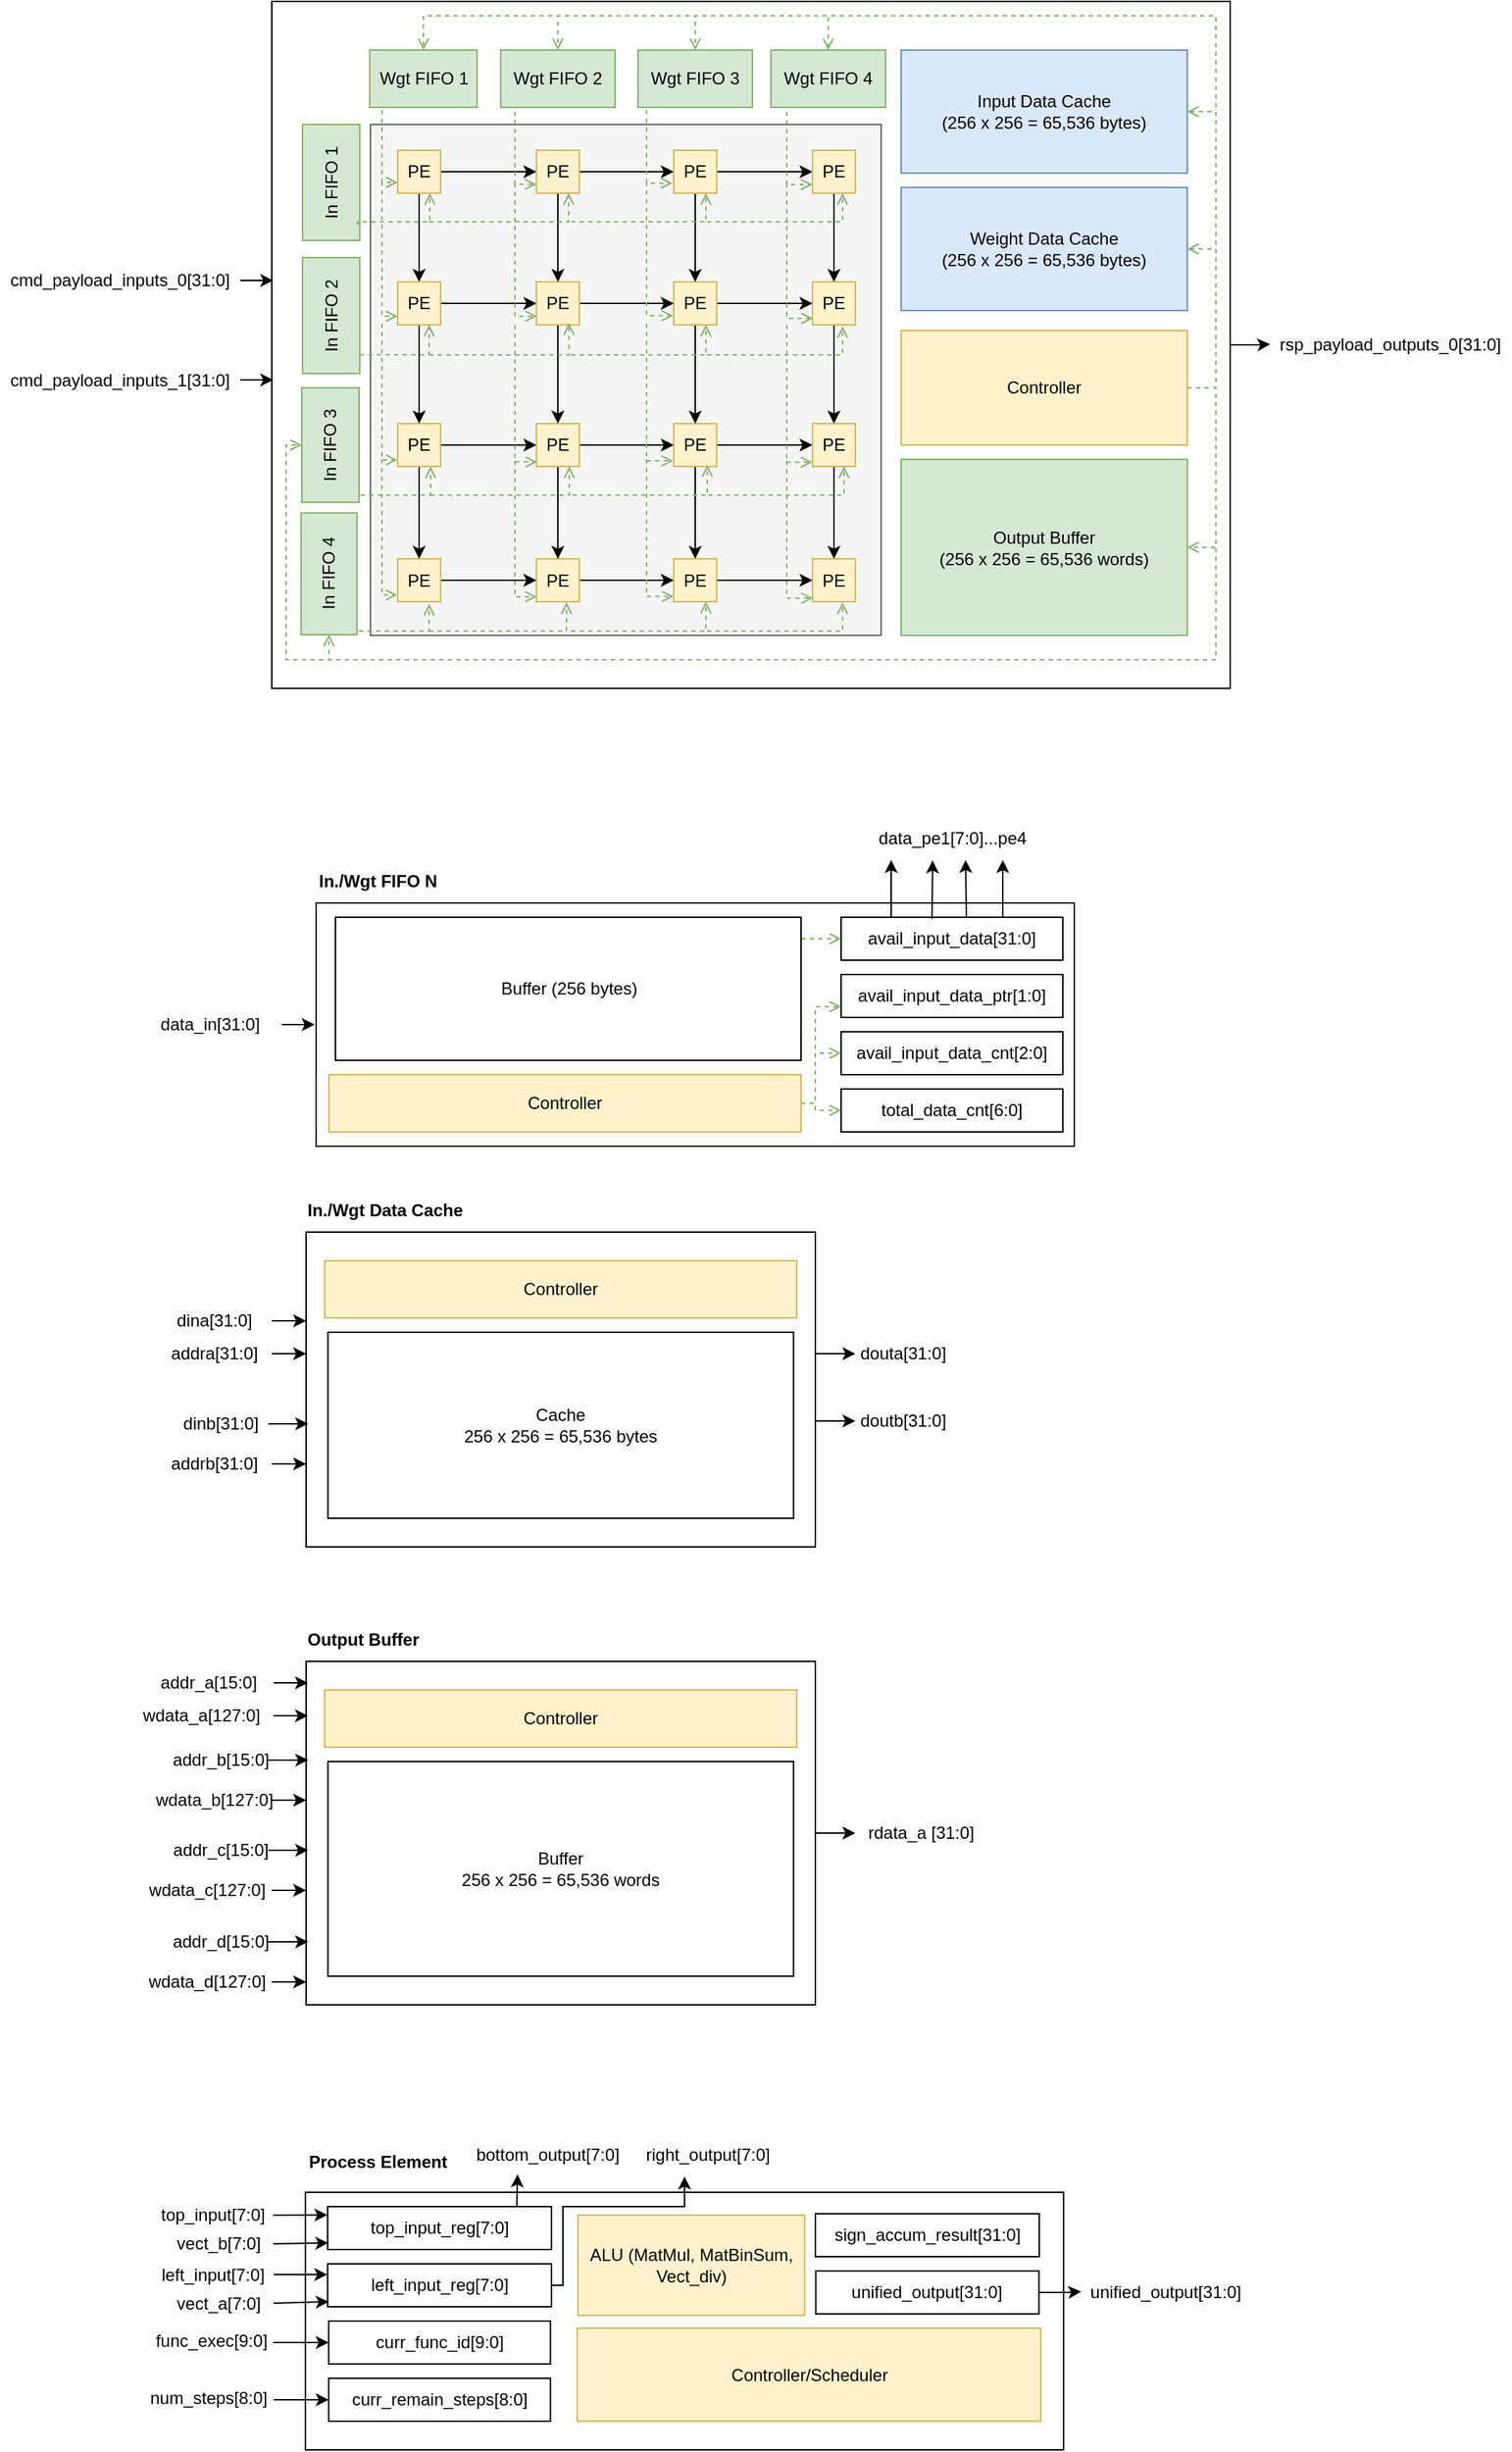 <mxfile version="23.1.2" type="github">
  <diagram name="Page-1" id="kObWJj5i_zT9LaBl0vDd">
    <mxGraphModel dx="865" dy="881" grid="1" gridSize="10" guides="1" tooltips="1" connect="1" arrows="1" fold="1" page="1" pageScale="1" pageWidth="850" pageHeight="1100" math="0" shadow="0">
      <root>
        <mxCell id="0" />
        <mxCell id="1" parent="0" />
        <mxCell id="W4P6kLGnOymOEjJfD1iE-10" style="edgeStyle=orthogonalEdgeStyle;rounded=0;orthogonalLoop=1;jettySize=auto;html=1;" edge="1" parent="1" source="2Fa2_D-u_AuwYc3EG6S9-1" target="W4P6kLGnOymOEjJfD1iE-9">
          <mxGeometry relative="1" as="geometry" />
        </mxCell>
        <mxCell id="2Fa2_D-u_AuwYc3EG6S9-1" value="" style="rounded=0;whiteSpace=wrap;html=1;" parent="1" vertex="1">
          <mxGeometry x="850" y="90" width="670" height="480" as="geometry" />
        </mxCell>
        <mxCell id="2Fa2_D-u_AuwYc3EG6S9-2" value="" style="whiteSpace=wrap;html=1;aspect=fixed;shadow=0;fillColor=#f5f5f5;fontColor=#333333;strokeColor=#666666;" parent="1" vertex="1">
          <mxGeometry x="919" y="176" width="357" height="357" as="geometry" />
        </mxCell>
        <mxCell id="2Fa2_D-u_AuwYc3EG6S9-3" value="PE" style="whiteSpace=wrap;html=1;aspect=fixed;fillColor=#fff2cc;strokeColor=#d6b656;" parent="1" vertex="1">
          <mxGeometry x="1228" y="479.5" width="30" height="30" as="geometry" />
        </mxCell>
        <mxCell id="2Fa2_D-u_AuwYc3EG6S9-4" style="edgeStyle=orthogonalEdgeStyle;rounded=0;orthogonalLoop=1;jettySize=auto;html=1;entryX=0;entryY=0.5;entryDx=0;entryDy=0;" parent="1" source="2Fa2_D-u_AuwYc3EG6S9-5" target="2Fa2_D-u_AuwYc3EG6S9-3" edge="1">
          <mxGeometry relative="1" as="geometry" />
        </mxCell>
        <mxCell id="2Fa2_D-u_AuwYc3EG6S9-5" value="PE" style="whiteSpace=wrap;html=1;aspect=fixed;fillColor=#fff2cc;strokeColor=#d6b656;" parent="1" vertex="1">
          <mxGeometry x="1131" y="479.5" width="30" height="30" as="geometry" />
        </mxCell>
        <mxCell id="2Fa2_D-u_AuwYc3EG6S9-6" style="edgeStyle=orthogonalEdgeStyle;rounded=0;orthogonalLoop=1;jettySize=auto;html=1;entryX=0;entryY=0.5;entryDx=0;entryDy=0;" parent="1" source="2Fa2_D-u_AuwYc3EG6S9-7" target="2Fa2_D-u_AuwYc3EG6S9-5" edge="1">
          <mxGeometry relative="1" as="geometry" />
        </mxCell>
        <mxCell id="2Fa2_D-u_AuwYc3EG6S9-7" value="PE" style="whiteSpace=wrap;html=1;aspect=fixed;fillColor=#fff2cc;strokeColor=#d6b656;" parent="1" vertex="1">
          <mxGeometry x="1035" y="479.5" width="30" height="30" as="geometry" />
        </mxCell>
        <mxCell id="2Fa2_D-u_AuwYc3EG6S9-8" style="edgeStyle=orthogonalEdgeStyle;rounded=0;orthogonalLoop=1;jettySize=auto;html=1;entryX=0;entryY=0.5;entryDx=0;entryDy=0;" parent="1" source="2Fa2_D-u_AuwYc3EG6S9-9" target="2Fa2_D-u_AuwYc3EG6S9-7" edge="1">
          <mxGeometry relative="1" as="geometry" />
        </mxCell>
        <mxCell id="2Fa2_D-u_AuwYc3EG6S9-9" value="PE" style="whiteSpace=wrap;html=1;aspect=fixed;fillColor=#fff2cc;strokeColor=#d6b656;" parent="1" vertex="1">
          <mxGeometry x="938" y="479.5" width="30" height="30" as="geometry" />
        </mxCell>
        <mxCell id="2Fa2_D-u_AuwYc3EG6S9-10" style="edgeStyle=orthogonalEdgeStyle;rounded=0;orthogonalLoop=1;jettySize=auto;html=1;" parent="1" source="2Fa2_D-u_AuwYc3EG6S9-12" target="2Fa2_D-u_AuwYc3EG6S9-15" edge="1">
          <mxGeometry relative="1" as="geometry" />
        </mxCell>
        <mxCell id="2Fa2_D-u_AuwYc3EG6S9-11" style="edgeStyle=orthogonalEdgeStyle;rounded=0;orthogonalLoop=1;jettySize=auto;html=1;entryX=0.5;entryY=0;entryDx=0;entryDy=0;" parent="1" source="2Fa2_D-u_AuwYc3EG6S9-12" target="2Fa2_D-u_AuwYc3EG6S9-9" edge="1">
          <mxGeometry relative="1" as="geometry" />
        </mxCell>
        <mxCell id="2Fa2_D-u_AuwYc3EG6S9-12" value="PE" style="whiteSpace=wrap;html=1;aspect=fixed;fillColor=#fff2cc;strokeColor=#d6b656;" parent="1" vertex="1">
          <mxGeometry x="938" y="385" width="30" height="30" as="geometry" />
        </mxCell>
        <mxCell id="2Fa2_D-u_AuwYc3EG6S9-13" style="edgeStyle=orthogonalEdgeStyle;rounded=0;orthogonalLoop=1;jettySize=auto;html=1;entryX=0;entryY=0.5;entryDx=0;entryDy=0;" parent="1" source="2Fa2_D-u_AuwYc3EG6S9-15" target="2Fa2_D-u_AuwYc3EG6S9-18" edge="1">
          <mxGeometry relative="1" as="geometry" />
        </mxCell>
        <mxCell id="2Fa2_D-u_AuwYc3EG6S9-14" style="edgeStyle=orthogonalEdgeStyle;rounded=0;orthogonalLoop=1;jettySize=auto;html=1;entryX=0.5;entryY=0;entryDx=0;entryDy=0;" parent="1" source="2Fa2_D-u_AuwYc3EG6S9-15" target="2Fa2_D-u_AuwYc3EG6S9-7" edge="1">
          <mxGeometry relative="1" as="geometry">
            <mxPoint x="1050" y="481" as="targetPoint" />
          </mxGeometry>
        </mxCell>
        <mxCell id="2Fa2_D-u_AuwYc3EG6S9-15" value="PE" style="whiteSpace=wrap;html=1;aspect=fixed;fillColor=#fff2cc;strokeColor=#d6b656;" parent="1" vertex="1">
          <mxGeometry x="1035" y="385" width="30" height="30" as="geometry" />
        </mxCell>
        <mxCell id="2Fa2_D-u_AuwYc3EG6S9-16" style="edgeStyle=orthogonalEdgeStyle;rounded=0;orthogonalLoop=1;jettySize=auto;html=1;entryX=0;entryY=0.5;entryDx=0;entryDy=0;" parent="1" source="2Fa2_D-u_AuwYc3EG6S9-18" target="2Fa2_D-u_AuwYc3EG6S9-20" edge="1">
          <mxGeometry relative="1" as="geometry" />
        </mxCell>
        <mxCell id="2Fa2_D-u_AuwYc3EG6S9-17" style="edgeStyle=orthogonalEdgeStyle;rounded=0;orthogonalLoop=1;jettySize=auto;html=1;entryX=0.5;entryY=0;entryDx=0;entryDy=0;" parent="1" source="2Fa2_D-u_AuwYc3EG6S9-18" target="2Fa2_D-u_AuwYc3EG6S9-5" edge="1">
          <mxGeometry relative="1" as="geometry" />
        </mxCell>
        <mxCell id="2Fa2_D-u_AuwYc3EG6S9-18" value="PE" style="whiteSpace=wrap;html=1;aspect=fixed;fillColor=#fff2cc;strokeColor=#d6b656;" parent="1" vertex="1">
          <mxGeometry x="1131" y="385" width="30" height="30" as="geometry" />
        </mxCell>
        <mxCell id="2Fa2_D-u_AuwYc3EG6S9-19" style="edgeStyle=orthogonalEdgeStyle;rounded=0;orthogonalLoop=1;jettySize=auto;html=1;entryX=0.5;entryY=0;entryDx=0;entryDy=0;" parent="1" source="2Fa2_D-u_AuwYc3EG6S9-20" target="2Fa2_D-u_AuwYc3EG6S9-3" edge="1">
          <mxGeometry relative="1" as="geometry" />
        </mxCell>
        <mxCell id="2Fa2_D-u_AuwYc3EG6S9-20" value="PE" style="whiteSpace=wrap;html=1;aspect=fixed;fillColor=#fff2cc;strokeColor=#d6b656;" parent="1" vertex="1">
          <mxGeometry x="1228" y="385" width="30" height="30" as="geometry" />
        </mxCell>
        <mxCell id="2Fa2_D-u_AuwYc3EG6S9-21" style="edgeStyle=orthogonalEdgeStyle;rounded=0;orthogonalLoop=1;jettySize=auto;html=1;" parent="1" source="2Fa2_D-u_AuwYc3EG6S9-22" target="2Fa2_D-u_AuwYc3EG6S9-20" edge="1">
          <mxGeometry relative="1" as="geometry" />
        </mxCell>
        <mxCell id="2Fa2_D-u_AuwYc3EG6S9-22" value="PE" style="whiteSpace=wrap;html=1;aspect=fixed;fillColor=#fff2cc;strokeColor=#d6b656;" parent="1" vertex="1">
          <mxGeometry x="1228" y="286" width="30" height="30" as="geometry" />
        </mxCell>
        <mxCell id="2Fa2_D-u_AuwYc3EG6S9-23" style="edgeStyle=orthogonalEdgeStyle;rounded=0;orthogonalLoop=1;jettySize=auto;html=1;entryX=0;entryY=0.5;entryDx=0;entryDy=0;" parent="1" source="2Fa2_D-u_AuwYc3EG6S9-25" target="2Fa2_D-u_AuwYc3EG6S9-22" edge="1">
          <mxGeometry relative="1" as="geometry" />
        </mxCell>
        <mxCell id="2Fa2_D-u_AuwYc3EG6S9-24" style="edgeStyle=orthogonalEdgeStyle;rounded=0;orthogonalLoop=1;jettySize=auto;html=1;" parent="1" source="2Fa2_D-u_AuwYc3EG6S9-25" target="2Fa2_D-u_AuwYc3EG6S9-18" edge="1">
          <mxGeometry relative="1" as="geometry" />
        </mxCell>
        <mxCell id="2Fa2_D-u_AuwYc3EG6S9-25" value="PE" style="whiteSpace=wrap;html=1;aspect=fixed;fillColor=#fff2cc;strokeColor=#d6b656;" parent="1" vertex="1">
          <mxGeometry x="1131" y="286" width="30" height="30" as="geometry" />
        </mxCell>
        <mxCell id="2Fa2_D-u_AuwYc3EG6S9-26" style="edgeStyle=orthogonalEdgeStyle;rounded=0;orthogonalLoop=1;jettySize=auto;html=1;entryX=0;entryY=0.5;entryDx=0;entryDy=0;" parent="1" source="2Fa2_D-u_AuwYc3EG6S9-28" target="2Fa2_D-u_AuwYc3EG6S9-25" edge="1">
          <mxGeometry relative="1" as="geometry" />
        </mxCell>
        <mxCell id="2Fa2_D-u_AuwYc3EG6S9-27" style="edgeStyle=orthogonalEdgeStyle;rounded=0;orthogonalLoop=1;jettySize=auto;html=1;entryX=0.5;entryY=0;entryDx=0;entryDy=0;" parent="1" source="2Fa2_D-u_AuwYc3EG6S9-28" target="2Fa2_D-u_AuwYc3EG6S9-15" edge="1">
          <mxGeometry relative="1" as="geometry" />
        </mxCell>
        <mxCell id="2Fa2_D-u_AuwYc3EG6S9-28" value="PE" style="whiteSpace=wrap;html=1;aspect=fixed;fillColor=#fff2cc;strokeColor=#d6b656;" parent="1" vertex="1">
          <mxGeometry x="1035" y="286" width="30" height="30" as="geometry" />
        </mxCell>
        <mxCell id="2Fa2_D-u_AuwYc3EG6S9-29" style="edgeStyle=orthogonalEdgeStyle;rounded=0;orthogonalLoop=1;jettySize=auto;html=1;entryX=0;entryY=0.5;entryDx=0;entryDy=0;" parent="1" source="2Fa2_D-u_AuwYc3EG6S9-31" target="2Fa2_D-u_AuwYc3EG6S9-28" edge="1">
          <mxGeometry relative="1" as="geometry" />
        </mxCell>
        <mxCell id="2Fa2_D-u_AuwYc3EG6S9-30" style="edgeStyle=orthogonalEdgeStyle;rounded=0;orthogonalLoop=1;jettySize=auto;html=1;entryX=0.5;entryY=0;entryDx=0;entryDy=0;" parent="1" source="2Fa2_D-u_AuwYc3EG6S9-31" target="2Fa2_D-u_AuwYc3EG6S9-12" edge="1">
          <mxGeometry relative="1" as="geometry" />
        </mxCell>
        <mxCell id="2Fa2_D-u_AuwYc3EG6S9-31" value="PE" style="whiteSpace=wrap;html=1;aspect=fixed;fillColor=#fff2cc;strokeColor=#d6b656;" parent="1" vertex="1">
          <mxGeometry x="938" y="286" width="30" height="30" as="geometry" />
        </mxCell>
        <mxCell id="2Fa2_D-u_AuwYc3EG6S9-32" style="edgeStyle=orthogonalEdgeStyle;rounded=0;orthogonalLoop=1;jettySize=auto;html=1;entryX=0;entryY=0.5;entryDx=0;entryDy=0;" parent="1" source="2Fa2_D-u_AuwYc3EG6S9-34" target="2Fa2_D-u_AuwYc3EG6S9-37" edge="1">
          <mxGeometry relative="1" as="geometry" />
        </mxCell>
        <mxCell id="2Fa2_D-u_AuwYc3EG6S9-33" style="edgeStyle=orthogonalEdgeStyle;rounded=0;orthogonalLoop=1;jettySize=auto;html=1;entryX=0.5;entryY=0;entryDx=0;entryDy=0;" parent="1" source="2Fa2_D-u_AuwYc3EG6S9-34" target="2Fa2_D-u_AuwYc3EG6S9-31" edge="1">
          <mxGeometry relative="1" as="geometry" />
        </mxCell>
        <mxCell id="2Fa2_D-u_AuwYc3EG6S9-34" value="PE" style="whiteSpace=wrap;html=1;aspect=fixed;fillColor=#fff2cc;strokeColor=#d6b656;" parent="1" vertex="1">
          <mxGeometry x="938" y="194" width="30" height="30" as="geometry" />
        </mxCell>
        <mxCell id="2Fa2_D-u_AuwYc3EG6S9-35" style="edgeStyle=orthogonalEdgeStyle;rounded=0;orthogonalLoop=1;jettySize=auto;html=1;entryX=0;entryY=0.5;entryDx=0;entryDy=0;" parent="1" source="2Fa2_D-u_AuwYc3EG6S9-37" target="2Fa2_D-u_AuwYc3EG6S9-40" edge="1">
          <mxGeometry relative="1" as="geometry" />
        </mxCell>
        <mxCell id="2Fa2_D-u_AuwYc3EG6S9-36" style="edgeStyle=orthogonalEdgeStyle;rounded=0;orthogonalLoop=1;jettySize=auto;html=1;entryX=0.5;entryY=0;entryDx=0;entryDy=0;" parent="1" source="2Fa2_D-u_AuwYc3EG6S9-37" target="2Fa2_D-u_AuwYc3EG6S9-28" edge="1">
          <mxGeometry relative="1" as="geometry" />
        </mxCell>
        <mxCell id="2Fa2_D-u_AuwYc3EG6S9-37" value="PE" style="whiteSpace=wrap;html=1;aspect=fixed;fillColor=#fff2cc;strokeColor=#d6b656;" parent="1" vertex="1">
          <mxGeometry x="1035" y="194" width="30" height="30" as="geometry" />
        </mxCell>
        <mxCell id="2Fa2_D-u_AuwYc3EG6S9-38" style="edgeStyle=orthogonalEdgeStyle;rounded=0;orthogonalLoop=1;jettySize=auto;html=1;entryX=0;entryY=0.5;entryDx=0;entryDy=0;" parent="1" source="2Fa2_D-u_AuwYc3EG6S9-40" target="2Fa2_D-u_AuwYc3EG6S9-42" edge="1">
          <mxGeometry relative="1" as="geometry" />
        </mxCell>
        <mxCell id="2Fa2_D-u_AuwYc3EG6S9-39" style="edgeStyle=orthogonalEdgeStyle;rounded=0;orthogonalLoop=1;jettySize=auto;html=1;entryX=0.5;entryY=0;entryDx=0;entryDy=0;" parent="1" source="2Fa2_D-u_AuwYc3EG6S9-40" target="2Fa2_D-u_AuwYc3EG6S9-25" edge="1">
          <mxGeometry relative="1" as="geometry" />
        </mxCell>
        <mxCell id="2Fa2_D-u_AuwYc3EG6S9-40" value="PE" style="whiteSpace=wrap;html=1;aspect=fixed;fillColor=#fff2cc;strokeColor=#d6b656;" parent="1" vertex="1">
          <mxGeometry x="1131" y="194" width="30" height="30" as="geometry" />
        </mxCell>
        <mxCell id="2Fa2_D-u_AuwYc3EG6S9-41" style="edgeStyle=orthogonalEdgeStyle;rounded=0;orthogonalLoop=1;jettySize=auto;html=1;" parent="1" source="2Fa2_D-u_AuwYc3EG6S9-42" target="2Fa2_D-u_AuwYc3EG6S9-22" edge="1">
          <mxGeometry relative="1" as="geometry" />
        </mxCell>
        <mxCell id="2Fa2_D-u_AuwYc3EG6S9-42" value="PE" style="whiteSpace=wrap;html=1;aspect=fixed;fillColor=#fff2cc;strokeColor=#d6b656;" parent="1" vertex="1">
          <mxGeometry x="1228" y="194" width="30" height="30" as="geometry" />
        </mxCell>
        <mxCell id="2Fa2_D-u_AuwYc3EG6S9-43" value="Wgt FIFO 1" style="rounded=0;whiteSpace=wrap;html=1;fillColor=#d5e8d4;strokeColor=#82b366;" parent="1" vertex="1">
          <mxGeometry x="918.5" y="124" width="75" height="40" as="geometry" />
        </mxCell>
        <mxCell id="2Fa2_D-u_AuwYc3EG6S9-44" value="Output Buffer &lt;br&gt;(256 x 256 = 65,536 words)" style="rounded=0;whiteSpace=wrap;html=1;fillColor=#d5e8d4;strokeColor=#82b366;" parent="1" vertex="1">
          <mxGeometry x="1290" y="410" width="200" height="123" as="geometry" />
        </mxCell>
        <mxCell id="V1JMALOKHkaCuVgSwpqe-110" style="edgeStyle=orthogonalEdgeStyle;rounded=0;orthogonalLoop=1;jettySize=auto;html=1;entryX=1;entryY=0.5;entryDx=0;entryDy=0;fontFamily=Helvetica;fontSize=12;fontColor=default;dashed=1;fillColor=#d5e8d4;strokeColor=#82b366;endArrow=open;endFill=0;" parent="1" source="2Fa2_D-u_AuwYc3EG6S9-45" target="2Fa2_D-u_AuwYc3EG6S9-54" edge="1">
          <mxGeometry relative="1" as="geometry">
            <Array as="points">
              <mxPoint x="1510" y="360" />
              <mxPoint x="1510" y="263" />
            </Array>
          </mxGeometry>
        </mxCell>
        <mxCell id="V1JMALOKHkaCuVgSwpqe-111" style="edgeStyle=orthogonalEdgeStyle;rounded=0;orthogonalLoop=1;jettySize=auto;html=1;entryX=1;entryY=0.5;entryDx=0;entryDy=0;fontFamily=Helvetica;fontSize=12;fontColor=default;fillColor=#d5e8d4;strokeColor=#82b366;dashed=1;endArrow=open;endFill=0;" parent="1" source="2Fa2_D-u_AuwYc3EG6S9-45" target="2Fa2_D-u_AuwYc3EG6S9-53" edge="1">
          <mxGeometry relative="1" as="geometry">
            <Array as="points">
              <mxPoint x="1510" y="360" />
              <mxPoint x="1510" y="167" />
            </Array>
          </mxGeometry>
        </mxCell>
        <mxCell id="V1JMALOKHkaCuVgSwpqe-112" style="edgeStyle=orthogonalEdgeStyle;rounded=0;orthogonalLoop=1;jettySize=auto;html=1;entryX=1;entryY=0.5;entryDx=0;entryDy=0;fontFamily=Helvetica;fontSize=12;fontColor=default;fillColor=#d5e8d4;strokeColor=#82b366;dashed=1;endArrow=open;endFill=0;" parent="1" source="2Fa2_D-u_AuwYc3EG6S9-45" target="2Fa2_D-u_AuwYc3EG6S9-44" edge="1">
          <mxGeometry relative="1" as="geometry">
            <Array as="points">
              <mxPoint x="1510" y="360" />
              <mxPoint x="1510" y="472" />
            </Array>
          </mxGeometry>
        </mxCell>
        <mxCell id="V1JMALOKHkaCuVgSwpqe-113" style="edgeStyle=orthogonalEdgeStyle;rounded=0;orthogonalLoop=1;jettySize=auto;html=1;entryX=0.5;entryY=0;entryDx=0;entryDy=0;fontFamily=Helvetica;fontSize=12;fontColor=default;fillColor=#d5e8d4;strokeColor=#82b366;dashed=1;endArrow=open;endFill=0;" parent="1" source="2Fa2_D-u_AuwYc3EG6S9-45" target="2Fa2_D-u_AuwYc3EG6S9-48" edge="1">
          <mxGeometry relative="1" as="geometry">
            <Array as="points">
              <mxPoint x="1510" y="360" />
              <mxPoint x="1510" y="100" />
              <mxPoint x="1239" y="100" />
            </Array>
          </mxGeometry>
        </mxCell>
        <mxCell id="V1JMALOKHkaCuVgSwpqe-114" style="edgeStyle=orthogonalEdgeStyle;rounded=0;orthogonalLoop=1;jettySize=auto;html=1;entryX=0.5;entryY=1;entryDx=0;entryDy=0;fontFamily=Helvetica;fontSize=12;fontColor=default;fillColor=#d5e8d4;strokeColor=#82b366;dashed=1;endArrow=open;endFill=0;" parent="1" source="2Fa2_D-u_AuwYc3EG6S9-45" target="2Fa2_D-u_AuwYc3EG6S9-51" edge="1">
          <mxGeometry relative="1" as="geometry">
            <Array as="points">
              <mxPoint x="1510" y="360" />
              <mxPoint x="1510" y="550" />
              <mxPoint x="890" y="550" />
            </Array>
          </mxGeometry>
        </mxCell>
        <mxCell id="2Fa2_D-u_AuwYc3EG6S9-45" value="Controller" style="rounded=0;whiteSpace=wrap;html=1;fillColor=#fff2cc;strokeColor=#d6b656;" parent="1" vertex="1">
          <mxGeometry x="1290" y="320" width="200" height="80" as="geometry" />
        </mxCell>
        <mxCell id="2Fa2_D-u_AuwYc3EG6S9-46" value="Wgt FIFO 2" style="rounded=0;whiteSpace=wrap;html=1;fillColor=#d5e8d4;strokeColor=#82b366;" parent="1" vertex="1">
          <mxGeometry x="1010" y="124" width="80" height="40" as="geometry" />
        </mxCell>
        <mxCell id="2Fa2_D-u_AuwYc3EG6S9-47" value="Wgt FIFO 3" style="rounded=0;whiteSpace=wrap;html=1;fillColor=#d5e8d4;strokeColor=#82b366;" parent="1" vertex="1">
          <mxGeometry x="1106" y="124" width="80" height="40" as="geometry" />
        </mxCell>
        <mxCell id="2Fa2_D-u_AuwYc3EG6S9-48" value="Wgt FIFO 4" style="rounded=0;whiteSpace=wrap;html=1;fillColor=#d5e8d4;strokeColor=#82b366;" parent="1" vertex="1">
          <mxGeometry x="1199" y="124" width="80" height="40" as="geometry" />
        </mxCell>
        <mxCell id="2Fa2_D-u_AuwYc3EG6S9-49" value="In FIFO 2" style="rounded=0;whiteSpace=wrap;html=1;direction=south;rotation=-90;fillColor=#d5e8d4;strokeColor=#82b366;" parent="1" vertex="1">
          <mxGeometry x="851" y="289.5" width="81" height="40" as="geometry" />
        </mxCell>
        <mxCell id="2Fa2_D-u_AuwYc3EG6S9-50" value="In FIFO 3" style="rounded=0;whiteSpace=wrap;html=1;direction=south;rotation=-90;fillColor=#d5e8d4;strokeColor=#82b366;" parent="1" vertex="1">
          <mxGeometry x="851" y="380" width="80" height="40" as="geometry" />
        </mxCell>
        <mxCell id="2Fa2_D-u_AuwYc3EG6S9-51" value="In FIFO 4" style="rounded=0;whiteSpace=wrap;html=1;direction=south;rotation=-90;fillColor=#d5e8d4;strokeColor=#82b366;" parent="1" vertex="1">
          <mxGeometry x="847.5" y="470.5" width="85" height="39" as="geometry" />
        </mxCell>
        <mxCell id="2Fa2_D-u_AuwYc3EG6S9-52" value="In FIFO 1" style="rounded=0;whiteSpace=wrap;html=1;direction=south;rotation=-90;fillColor=#d5e8d4;strokeColor=#82b366;" parent="1" vertex="1">
          <mxGeometry x="851" y="196.5" width="81" height="40" as="geometry" />
        </mxCell>
        <mxCell id="2Fa2_D-u_AuwYc3EG6S9-53" value="Input Data Cache &lt;br&gt;(256 x 256 = 65,536 bytes)" style="rounded=0;whiteSpace=wrap;html=1;fillColor=#dae8fc;strokeColor=#6c8ebf;" parent="1" vertex="1">
          <mxGeometry x="1290" y="124" width="200" height="86" as="geometry" />
        </mxCell>
        <mxCell id="2Fa2_D-u_AuwYc3EG6S9-54" value="Weight Data Cache&lt;br&gt;(256 x 256 = 65,536 bytes)" style="rounded=0;whiteSpace=wrap;html=1;fillColor=#dae8fc;strokeColor=#6c8ebf;" parent="1" vertex="1">
          <mxGeometry x="1290" y="220" width="200" height="86" as="geometry" />
        </mxCell>
        <mxCell id="2Fa2_D-u_AuwYc3EG6S9-55" value="In./Wgt FIFO N" style="text;html=1;strokeColor=none;fillColor=none;align=left;verticalAlign=middle;whiteSpace=wrap;rounded=0;fontStyle=1" parent="1" vertex="1">
          <mxGeometry x="881" y="690" width="119" height="30" as="geometry" />
        </mxCell>
        <mxCell id="2Fa2_D-u_AuwYc3EG6S9-64" value="" style="rounded=0;whiteSpace=wrap;html=1;" parent="1" vertex="1">
          <mxGeometry x="881" y="720" width="530" height="170" as="geometry" />
        </mxCell>
        <mxCell id="V1JMALOKHkaCuVgSwpqe-106" style="edgeStyle=orthogonalEdgeStyle;rounded=0;orthogonalLoop=1;jettySize=auto;html=1;entryX=0;entryY=0.5;entryDx=0;entryDy=0;fontFamily=Helvetica;fontSize=12;fontColor=default;fillColor=#d5e8d4;strokeColor=#82b366;dashed=1;endArrow=open;endFill=0;" parent="1" source="2Fa2_D-u_AuwYc3EG6S9-65" target="2Fa2_D-u_AuwYc3EG6S9-67" edge="1">
          <mxGeometry relative="1" as="geometry">
            <Array as="points">
              <mxPoint x="1200" y="745" />
              <mxPoint x="1200" y="745" />
            </Array>
          </mxGeometry>
        </mxCell>
        <mxCell id="2Fa2_D-u_AuwYc3EG6S9-65" value="Buffer (256 bytes)" style="rounded=0;whiteSpace=wrap;html=1;" parent="1" vertex="1">
          <mxGeometry x="894.5" y="730" width="325.5" height="100" as="geometry" />
        </mxCell>
        <mxCell id="V1JMALOKHkaCuVgSwpqe-107" style="edgeStyle=orthogonalEdgeStyle;rounded=0;orthogonalLoop=1;jettySize=auto;html=1;entryX=0;entryY=0.75;entryDx=0;entryDy=0;fontFamily=Helvetica;fontSize=12;fontColor=default;fillColor=#d5e8d4;strokeColor=#82b366;dashed=1;endArrow=open;endFill=0;" parent="1" source="2Fa2_D-u_AuwYc3EG6S9-66" target="2Fa2_D-u_AuwYc3EG6S9-69" edge="1">
          <mxGeometry relative="1" as="geometry">
            <Array as="points">
              <mxPoint x="1230" y="860" />
              <mxPoint x="1230" y="793" />
            </Array>
          </mxGeometry>
        </mxCell>
        <mxCell id="V1JMALOKHkaCuVgSwpqe-108" style="edgeStyle=orthogonalEdgeStyle;rounded=0;orthogonalLoop=1;jettySize=auto;html=1;fontFamily=Helvetica;fontSize=12;fontColor=default;fillColor=#d5e8d4;strokeColor=#82b366;dashed=1;endArrow=open;endFill=0;" parent="1" source="2Fa2_D-u_AuwYc3EG6S9-66" target="2Fa2_D-u_AuwYc3EG6S9-70" edge="1">
          <mxGeometry relative="1" as="geometry">
            <Array as="points">
              <mxPoint x="1230" y="860" />
              <mxPoint x="1230" y="825" />
            </Array>
          </mxGeometry>
        </mxCell>
        <mxCell id="V1JMALOKHkaCuVgSwpqe-109" style="edgeStyle=orthogonalEdgeStyle;rounded=0;orthogonalLoop=1;jettySize=auto;html=1;entryX=0;entryY=0.5;entryDx=0;entryDy=0;fontFamily=Helvetica;fontSize=12;fontColor=default;fillColor=#d5e8d4;strokeColor=#82b366;dashed=1;endArrow=open;endFill=0;" parent="1" source="2Fa2_D-u_AuwYc3EG6S9-66" target="V1JMALOKHkaCuVgSwpqe-105" edge="1">
          <mxGeometry relative="1" as="geometry">
            <Array as="points">
              <mxPoint x="1230" y="860" />
              <mxPoint x="1230" y="865" />
            </Array>
          </mxGeometry>
        </mxCell>
        <mxCell id="2Fa2_D-u_AuwYc3EG6S9-66" value="Controller" style="rounded=0;whiteSpace=wrap;html=1;fillColor=#fff2cc;strokeColor=#d6b656;" parent="1" vertex="1">
          <mxGeometry x="890" y="840" width="330" height="40" as="geometry" />
        </mxCell>
        <mxCell id="2Fa2_D-u_AuwYc3EG6S9-67" value="avail_input_data[31:0]" style="rounded=0;whiteSpace=wrap;html=1;" parent="1" vertex="1">
          <mxGeometry x="1248" y="730" width="155" height="30" as="geometry" />
        </mxCell>
        <mxCell id="2Fa2_D-u_AuwYc3EG6S9-68" value="" style="endArrow=classic;html=1;rounded=0;exitX=1;exitY=0.5;exitDx=0;exitDy=0;" parent="1" source="2Fa2_D-u_AuwYc3EG6S9-71" edge="1">
          <mxGeometry width="50" height="50" relative="1" as="geometry">
            <mxPoint x="850" y="810" as="sourcePoint" />
            <mxPoint x="880" y="805" as="targetPoint" />
          </mxGeometry>
        </mxCell>
        <mxCell id="2Fa2_D-u_AuwYc3EG6S9-69" value="avail_input_data_ptr[1:0]" style="rounded=0;whiteSpace=wrap;html=1;" parent="1" vertex="1">
          <mxGeometry x="1248" y="770" width="155" height="30" as="geometry" />
        </mxCell>
        <mxCell id="2Fa2_D-u_AuwYc3EG6S9-70" value="avail_input_data_cnt[2:0]" style="rounded=0;whiteSpace=wrap;html=1;" parent="1" vertex="1">
          <mxGeometry x="1248" y="810" width="155" height="30" as="geometry" />
        </mxCell>
        <mxCell id="2Fa2_D-u_AuwYc3EG6S9-71" value="data_in[31:0]" style="text;html=1;strokeColor=none;fillColor=none;align=center;verticalAlign=middle;whiteSpace=wrap;rounded=0;" parent="1" vertex="1">
          <mxGeometry x="757" y="790" width="100" height="30" as="geometry" />
        </mxCell>
        <mxCell id="2Fa2_D-u_AuwYc3EG6S9-72" value="" style="endArrow=classic;html=1;rounded=0;" parent="1" edge="1">
          <mxGeometry width="50" height="50" relative="1" as="geometry">
            <mxPoint x="1283" y="730" as="sourcePoint" />
            <mxPoint x="1283" y="690" as="targetPoint" />
            <Array as="points" />
          </mxGeometry>
        </mxCell>
        <mxCell id="2Fa2_D-u_AuwYc3EG6S9-73" value="" style="endArrow=classic;html=1;rounded=0;exitX=0.41;exitY=0.032;exitDx=0;exitDy=0;exitPerimeter=0;entryX=0.409;entryY=1.01;entryDx=0;entryDy=0;entryPerimeter=0;" parent="1" source="2Fa2_D-u_AuwYc3EG6S9-67" edge="1" target="2Fa2_D-u_AuwYc3EG6S9-76">
          <mxGeometry width="50" height="50" relative="1" as="geometry">
            <mxPoint x="1310" y="721" as="sourcePoint" />
            <mxPoint x="1310" y="691" as="targetPoint" />
          </mxGeometry>
        </mxCell>
        <mxCell id="2Fa2_D-u_AuwYc3EG6S9-74" value="" style="endArrow=classic;html=1;rounded=0;exitX=0.565;exitY=-0.019;exitDx=0;exitDy=0;exitPerimeter=0;" parent="1" source="2Fa2_D-u_AuwYc3EG6S9-67" edge="1">
          <mxGeometry width="50" height="50" relative="1" as="geometry">
            <mxPoint x="1335" y="720" as="sourcePoint" />
            <mxPoint x="1335" y="690" as="targetPoint" />
          </mxGeometry>
        </mxCell>
        <mxCell id="2Fa2_D-u_AuwYc3EG6S9-75" value="" style="endArrow=classic;html=1;rounded=0;" parent="1" edge="1">
          <mxGeometry width="50" height="50" relative="1" as="geometry">
            <mxPoint x="1361" y="730" as="sourcePoint" />
            <mxPoint x="1361" y="690" as="targetPoint" />
            <Array as="points" />
          </mxGeometry>
        </mxCell>
        <mxCell id="2Fa2_D-u_AuwYc3EG6S9-76" value="data_pe1[7:0]...pe4" style="text;html=1;strokeColor=none;fillColor=none;align=center;verticalAlign=middle;whiteSpace=wrap;rounded=0;" parent="1" vertex="1">
          <mxGeometry x="1249" y="660" width="154" height="30" as="geometry" />
        </mxCell>
        <mxCell id="V1JMALOKHkaCuVgSwpqe-11" value="" style="group" parent="1" vertex="1" connectable="0">
          <mxGeometry x="910" y="244" width="339" height="1" as="geometry" />
        </mxCell>
        <mxCell id="V1JMALOKHkaCuVgSwpqe-17" value="" style="group" parent="V1JMALOKHkaCuVgSwpqe-11" vertex="1" connectable="0">
          <mxGeometry width="339" height="1" as="geometry" />
        </mxCell>
        <mxCell id="V1JMALOKHkaCuVgSwpqe-23" value="" style="group" parent="V1JMALOKHkaCuVgSwpqe-17" vertex="1" connectable="0">
          <mxGeometry width="339" height="1" as="geometry" />
        </mxCell>
        <mxCell id="V1JMALOKHkaCuVgSwpqe-2" style="edgeStyle=orthogonalEdgeStyle;rounded=0;orthogonalLoop=1;jettySize=auto;html=1;entryX=0.75;entryY=1;entryDx=0;entryDy=0;exitX=0.988;exitY=0.857;exitDx=0;exitDy=0;exitPerimeter=0;fillColor=#d5e8d4;strokeColor=#82b366;dashed=1;endArrow=open;endFill=0;" parent="V1JMALOKHkaCuVgSwpqe-23" source="2Fa2_D-u_AuwYc3EG6S9-52" target="2Fa2_D-u_AuwYc3EG6S9-34" edge="1">
          <mxGeometry relative="1" as="geometry">
            <Array as="points">
              <mxPoint y="1" />
              <mxPoint />
              <mxPoint x="51" />
            </Array>
          </mxGeometry>
        </mxCell>
        <mxCell id="V1JMALOKHkaCuVgSwpqe-5" style="edgeStyle=orthogonalEdgeStyle;rounded=0;orthogonalLoop=1;jettySize=auto;html=1;fillColor=#d5e8d4;strokeColor=#82b366;dashed=1;endArrow=open;endFill=0;entryX=0.75;entryY=1;entryDx=0;entryDy=0;" parent="V1JMALOKHkaCuVgSwpqe-23" target="2Fa2_D-u_AuwYc3EG6S9-37" edge="1">
          <mxGeometry relative="1" as="geometry">
            <mxPoint x="50" as="sourcePoint" />
            <mxPoint x="150" y="-14" as="targetPoint" />
            <Array as="points">
              <mxPoint x="147" />
            </Array>
          </mxGeometry>
        </mxCell>
        <mxCell id="V1JMALOKHkaCuVgSwpqe-7" style="edgeStyle=orthogonalEdgeStyle;rounded=0;orthogonalLoop=1;jettySize=auto;html=1;fillColor=#d5e8d4;strokeColor=#82b366;dashed=1;endArrow=open;endFill=0;entryX=0.75;entryY=1;entryDx=0;entryDy=0;" parent="V1JMALOKHkaCuVgSwpqe-23" target="2Fa2_D-u_AuwYc3EG6S9-40" edge="1">
          <mxGeometry relative="1" as="geometry">
            <mxPoint x="149.25" as="sourcePoint" />
            <mxPoint x="243.5" y="-21" as="targetPoint" />
            <Array as="points">
              <mxPoint x="244" />
            </Array>
          </mxGeometry>
        </mxCell>
        <mxCell id="V1JMALOKHkaCuVgSwpqe-10" style="edgeStyle=orthogonalEdgeStyle;rounded=0;orthogonalLoop=1;jettySize=auto;html=1;fillColor=#d5e8d4;strokeColor=#82b366;dashed=1;endArrow=open;endFill=0;entryX=0.75;entryY=1;entryDx=0;entryDy=0;" parent="V1JMALOKHkaCuVgSwpqe-23" edge="1">
          <mxGeometry relative="1" as="geometry">
            <mxPoint x="244.25" as="sourcePoint" />
            <mxPoint x="339" y="-20" as="targetPoint" />
            <Array as="points">
              <mxPoint x="339" />
            </Array>
          </mxGeometry>
        </mxCell>
        <mxCell id="V1JMALOKHkaCuVgSwpqe-51" value="" style="group" parent="1" vertex="1" connectable="0">
          <mxGeometry x="910" y="337" width="339" height="1" as="geometry" />
        </mxCell>
        <mxCell id="V1JMALOKHkaCuVgSwpqe-38" value="" style="group" parent="V1JMALOKHkaCuVgSwpqe-51" vertex="1" connectable="0">
          <mxGeometry width="339" height="1" as="geometry" />
        </mxCell>
        <mxCell id="V1JMALOKHkaCuVgSwpqe-41" style="edgeStyle=orthogonalEdgeStyle;rounded=0;orthogonalLoop=1;jettySize=auto;html=1;entryX=0.75;entryY=1;entryDx=0;entryDy=0;exitX=0.988;exitY=0.857;exitDx=0;exitDy=0;exitPerimeter=0;fillColor=#d5e8d4;strokeColor=#82b366;dashed=1;endArrow=open;endFill=0;" parent="V1JMALOKHkaCuVgSwpqe-38" edge="1">
          <mxGeometry relative="1" as="geometry">
            <Array as="points">
              <mxPoint y="1" />
              <mxPoint />
              <mxPoint x="51" />
            </Array>
          </mxGeometry>
        </mxCell>
        <mxCell id="V1JMALOKHkaCuVgSwpqe-42" value="" style="edgeStyle=orthogonalEdgeStyle;rounded=0;orthogonalLoop=1;jettySize=auto;html=1;fillColor=#d5e8d4;strokeColor=#82b366;dashed=1;endArrow=open;endFill=0;entryX=0.759;entryY=0.963;entryDx=0;entryDy=0;entryPerimeter=0;" parent="V1JMALOKHkaCuVgSwpqe-38" target="2Fa2_D-u_AuwYc3EG6S9-28" edge="1">
          <mxGeometry relative="1" as="geometry">
            <mxPoint x="50" as="sourcePoint" />
            <mxPoint x="150" y="-14" as="targetPoint" />
            <Array as="points">
              <mxPoint x="148" />
            </Array>
          </mxGeometry>
        </mxCell>
        <mxCell id="V1JMALOKHkaCuVgSwpqe-43" style="edgeStyle=orthogonalEdgeStyle;rounded=0;orthogonalLoop=1;jettySize=auto;html=1;fillColor=#d5e8d4;strokeColor=#82b366;dashed=1;endArrow=open;endFill=0;entryX=0.75;entryY=1;entryDx=0;entryDy=0;" parent="V1JMALOKHkaCuVgSwpqe-38" edge="1">
          <mxGeometry relative="1" as="geometry">
            <mxPoint x="149.25" as="sourcePoint" />
            <mxPoint x="243.5" y="-21" as="targetPoint" />
            <Array as="points">
              <mxPoint x="244" />
            </Array>
          </mxGeometry>
        </mxCell>
        <mxCell id="V1JMALOKHkaCuVgSwpqe-44" style="edgeStyle=orthogonalEdgeStyle;rounded=0;orthogonalLoop=1;jettySize=auto;html=1;fillColor=#d5e8d4;strokeColor=#82b366;dashed=1;endArrow=open;endFill=0;entryX=0.75;entryY=1;entryDx=0;entryDy=0;" parent="V1JMALOKHkaCuVgSwpqe-38" edge="1">
          <mxGeometry relative="1" as="geometry">
            <mxPoint x="244.25" as="sourcePoint" />
            <mxPoint x="339" y="-20" as="targetPoint" />
            <Array as="points">
              <mxPoint x="339" />
            </Array>
          </mxGeometry>
        </mxCell>
        <mxCell id="V1JMALOKHkaCuVgSwpqe-50" value="" style="edgeStyle=orthogonalEdgeStyle;rounded=0;orthogonalLoop=1;jettySize=auto;html=1;fillColor=#d5e8d4;strokeColor=#82b366;dashed=1;endArrow=open;endFill=0;exitX=0.999;exitY=0.838;exitDx=0;exitDy=0;exitPerimeter=0;" parent="V1JMALOKHkaCuVgSwpqe-51" source="2Fa2_D-u_AuwYc3EG6S9-49" edge="1">
          <mxGeometry relative="1" as="geometry">
            <mxPoint as="sourcePoint" />
            <mxPoint x="50" y="-21" as="targetPoint" />
            <Array as="points">
              <mxPoint x="50" />
            </Array>
          </mxGeometry>
        </mxCell>
        <mxCell id="V1JMALOKHkaCuVgSwpqe-52" value="" style="group" parent="1" vertex="1" connectable="0">
          <mxGeometry x="911" y="435" width="339" height="1" as="geometry" />
        </mxCell>
        <mxCell id="V1JMALOKHkaCuVgSwpqe-53" value="" style="group" parent="V1JMALOKHkaCuVgSwpqe-52" vertex="1" connectable="0">
          <mxGeometry width="339" height="1" as="geometry" />
        </mxCell>
        <mxCell id="V1JMALOKHkaCuVgSwpqe-54" style="edgeStyle=orthogonalEdgeStyle;rounded=0;orthogonalLoop=1;jettySize=auto;html=1;entryX=0.75;entryY=1;entryDx=0;entryDy=0;exitX=0.988;exitY=0.857;exitDx=0;exitDy=0;exitPerimeter=0;fillColor=#d5e8d4;strokeColor=#82b366;dashed=1;endArrow=open;endFill=0;" parent="V1JMALOKHkaCuVgSwpqe-53" edge="1">
          <mxGeometry relative="1" as="geometry">
            <Array as="points">
              <mxPoint y="1" />
              <mxPoint />
              <mxPoint x="51" />
            </Array>
          </mxGeometry>
        </mxCell>
        <mxCell id="V1JMALOKHkaCuVgSwpqe-55" value="" style="edgeStyle=orthogonalEdgeStyle;rounded=0;orthogonalLoop=1;jettySize=auto;html=1;fillColor=#d5e8d4;strokeColor=#82b366;dashed=1;endArrow=open;endFill=0;entryX=0.75;entryY=1;entryDx=0;entryDy=0;" parent="V1JMALOKHkaCuVgSwpqe-53" target="2Fa2_D-u_AuwYc3EG6S9-15" edge="1">
          <mxGeometry relative="1" as="geometry">
            <mxPoint x="50" as="sourcePoint" />
            <mxPoint x="148" y="-15" as="targetPoint" />
            <Array as="points">
              <mxPoint x="147" />
              <mxPoint x="147" y="-20" />
            </Array>
          </mxGeometry>
        </mxCell>
        <mxCell id="V1JMALOKHkaCuVgSwpqe-56" style="edgeStyle=orthogonalEdgeStyle;rounded=0;orthogonalLoop=1;jettySize=auto;html=1;fillColor=#d5e8d4;strokeColor=#82b366;dashed=1;endArrow=open;endFill=0;entryX=0.75;entryY=1;entryDx=0;entryDy=0;" parent="V1JMALOKHkaCuVgSwpqe-53" edge="1">
          <mxGeometry relative="1" as="geometry">
            <mxPoint x="149.25" as="sourcePoint" />
            <mxPoint x="243.5" y="-21" as="targetPoint" />
            <Array as="points">
              <mxPoint x="244" />
            </Array>
          </mxGeometry>
        </mxCell>
        <mxCell id="V1JMALOKHkaCuVgSwpqe-57" style="edgeStyle=orthogonalEdgeStyle;rounded=0;orthogonalLoop=1;jettySize=auto;html=1;fillColor=#d5e8d4;strokeColor=#82b366;dashed=1;endArrow=open;endFill=0;entryX=0.75;entryY=1;entryDx=0;entryDy=0;" parent="V1JMALOKHkaCuVgSwpqe-53" edge="1">
          <mxGeometry relative="1" as="geometry">
            <mxPoint x="244.25" as="sourcePoint" />
            <mxPoint x="339" y="-20" as="targetPoint" />
            <Array as="points">
              <mxPoint x="339" />
            </Array>
          </mxGeometry>
        </mxCell>
        <mxCell id="V1JMALOKHkaCuVgSwpqe-58" value="" style="edgeStyle=orthogonalEdgeStyle;rounded=0;orthogonalLoop=1;jettySize=auto;html=1;fillColor=#d5e8d4;strokeColor=#82b366;dashed=1;endArrow=open;endFill=0;exitX=0.999;exitY=0.838;exitDx=0;exitDy=0;exitPerimeter=0;entryX=0.75;entryY=1;entryDx=0;entryDy=0;" parent="V1JMALOKHkaCuVgSwpqe-52" target="2Fa2_D-u_AuwYc3EG6S9-12" edge="1">
          <mxGeometry relative="1" as="geometry">
            <mxPoint x="1" as="sourcePoint" />
            <mxPoint x="53.08" y="-19.34" as="targetPoint" />
            <Array as="points">
              <mxPoint x="50" />
              <mxPoint x="50" y="-20" />
            </Array>
          </mxGeometry>
        </mxCell>
        <mxCell id="V1JMALOKHkaCuVgSwpqe-61" value="" style="group" parent="1" vertex="1" connectable="0">
          <mxGeometry x="910" y="530" width="339" height="1" as="geometry" />
        </mxCell>
        <mxCell id="V1JMALOKHkaCuVgSwpqe-62" value="" style="group" parent="V1JMALOKHkaCuVgSwpqe-61" vertex="1" connectable="0">
          <mxGeometry width="339" height="1" as="geometry" />
        </mxCell>
        <mxCell id="V1JMALOKHkaCuVgSwpqe-63" style="edgeStyle=orthogonalEdgeStyle;rounded=0;orthogonalLoop=1;jettySize=auto;html=1;entryX=0.75;entryY=1;entryDx=0;entryDy=0;exitX=0.988;exitY=0.857;exitDx=0;exitDy=0;exitPerimeter=0;fillColor=#d5e8d4;strokeColor=#82b366;dashed=1;endArrow=open;endFill=0;" parent="V1JMALOKHkaCuVgSwpqe-62" edge="1">
          <mxGeometry relative="1" as="geometry">
            <Array as="points">
              <mxPoint y="1" />
              <mxPoint />
              <mxPoint x="51" />
            </Array>
          </mxGeometry>
        </mxCell>
        <mxCell id="V1JMALOKHkaCuVgSwpqe-64" value="" style="edgeStyle=orthogonalEdgeStyle;rounded=0;orthogonalLoop=1;jettySize=auto;html=1;fillColor=#d5e8d4;strokeColor=#82b366;dashed=1;endArrow=open;endFill=0;" parent="V1JMALOKHkaCuVgSwpqe-62" edge="1">
          <mxGeometry relative="1" as="geometry">
            <mxPoint x="50" as="sourcePoint" />
            <mxPoint x="146" y="-20" as="targetPoint" />
            <Array as="points">
              <mxPoint x="146" />
            </Array>
          </mxGeometry>
        </mxCell>
        <mxCell id="V1JMALOKHkaCuVgSwpqe-65" style="edgeStyle=orthogonalEdgeStyle;rounded=0;orthogonalLoop=1;jettySize=auto;html=1;fillColor=#d5e8d4;strokeColor=#82b366;dashed=1;endArrow=open;endFill=0;entryX=0.75;entryY=1;entryDx=0;entryDy=0;" parent="V1JMALOKHkaCuVgSwpqe-62" target="2Fa2_D-u_AuwYc3EG6S9-5" edge="1">
          <mxGeometry relative="1" as="geometry">
            <mxPoint x="149.25" as="sourcePoint" />
            <mxPoint x="243.5" y="-21" as="targetPoint" />
            <Array as="points">
              <mxPoint x="244" />
            </Array>
          </mxGeometry>
        </mxCell>
        <mxCell id="V1JMALOKHkaCuVgSwpqe-66" style="edgeStyle=orthogonalEdgeStyle;rounded=0;orthogonalLoop=1;jettySize=auto;html=1;fillColor=#d5e8d4;strokeColor=#82b366;dashed=1;endArrow=open;endFill=0;entryX=0.75;entryY=1;entryDx=0;entryDy=0;" parent="V1JMALOKHkaCuVgSwpqe-62" edge="1">
          <mxGeometry relative="1" as="geometry">
            <mxPoint x="244.25" as="sourcePoint" />
            <mxPoint x="339" y="-20" as="targetPoint" />
            <Array as="points">
              <mxPoint x="339" />
            </Array>
          </mxGeometry>
        </mxCell>
        <mxCell id="V1JMALOKHkaCuVgSwpqe-67" value="" style="edgeStyle=orthogonalEdgeStyle;rounded=0;orthogonalLoop=1;jettySize=auto;html=1;fillColor=#d5e8d4;strokeColor=#82b366;dashed=1;endArrow=open;endFill=0;exitX=0.999;exitY=0.838;exitDx=0;exitDy=0;exitPerimeter=0;" parent="V1JMALOKHkaCuVgSwpqe-61" edge="1">
          <mxGeometry relative="1" as="geometry">
            <mxPoint x="1" as="sourcePoint" />
            <mxPoint x="50" y="-19" as="targetPoint" />
            <Array as="points">
              <mxPoint x="50" />
              <mxPoint x="50" y="-19" />
            </Array>
          </mxGeometry>
        </mxCell>
        <mxCell id="V1JMALOKHkaCuVgSwpqe-76" value="" style="group;rotation=90;" parent="1" vertex="1" connectable="0">
          <mxGeometry x="757" y="335" width="339" height="1" as="geometry" />
        </mxCell>
        <mxCell id="V1JMALOKHkaCuVgSwpqe-77" value="" style="group;rotation=90;" parent="V1JMALOKHkaCuVgSwpqe-76" vertex="1" connectable="0">
          <mxGeometry width="339" height="1" as="geometry" />
        </mxCell>
        <mxCell id="V1JMALOKHkaCuVgSwpqe-78" style="edgeStyle=orthogonalEdgeStyle;rounded=0;orthogonalLoop=1;jettySize=auto;html=1;entryX=0.75;entryY=1;entryDx=0;entryDy=0;exitX=0.988;exitY=0.857;exitDx=0;exitDy=0;exitPerimeter=0;fillColor=#d5e8d4;strokeColor=#82b366;dashed=1;endArrow=open;endFill=0;" parent="V1JMALOKHkaCuVgSwpqe-77" edge="1">
          <mxGeometry relative="1" as="geometry">
            <Array as="points">
              <mxPoint x="169" y="-169" />
              <mxPoint x="170" y="-169" />
              <mxPoint x="170" y="-118" />
            </Array>
          </mxGeometry>
        </mxCell>
        <mxCell id="V1JMALOKHkaCuVgSwpqe-79" value="" style="edgeStyle=orthogonalEdgeStyle;rounded=0;orthogonalLoop=1;jettySize=auto;html=1;fillColor=#d5e8d4;strokeColor=#82b366;dashed=1;endArrow=open;endFill=0;entryX=-0.004;entryY=0.8;entryDx=0;entryDy=0;entryPerimeter=0;" parent="V1JMALOKHkaCuVgSwpqe-77" target="2Fa2_D-u_AuwYc3EG6S9-31" edge="1">
          <mxGeometry relative="1" as="geometry">
            <mxPoint x="170" y="-119" as="sourcePoint" />
            <mxPoint x="173" y="-25" as="targetPoint" />
            <Array as="points">
              <mxPoint x="170" y="-25" />
            </Array>
          </mxGeometry>
        </mxCell>
        <mxCell id="V1JMALOKHkaCuVgSwpqe-80" style="edgeStyle=orthogonalEdgeStyle;rounded=0;orthogonalLoop=1;jettySize=auto;html=1;fillColor=#d5e8d4;strokeColor=#82b366;dashed=1;endArrow=open;endFill=0;entryX=-0.007;entryY=0.846;entryDx=0;entryDy=0;entryPerimeter=0;" parent="V1JMALOKHkaCuVgSwpqe-77" target="2Fa2_D-u_AuwYc3EG6S9-12" edge="1">
          <mxGeometry relative="1" as="geometry">
            <mxPoint x="170" y="-20" as="sourcePoint" />
            <mxPoint x="173" y="75" as="targetPoint" />
            <Array as="points">
              <mxPoint x="170" y="75" />
            </Array>
          </mxGeometry>
        </mxCell>
        <mxCell id="V1JMALOKHkaCuVgSwpqe-81" style="edgeStyle=orthogonalEdgeStyle;rounded=0;orthogonalLoop=1;jettySize=auto;html=1;fillColor=#d5e8d4;strokeColor=#82b366;dashed=1;endArrow=open;endFill=0;entryX=-0.011;entryY=0.843;entryDx=0;entryDy=0;entryPerimeter=0;" parent="V1JMALOKHkaCuVgSwpqe-77" target="2Fa2_D-u_AuwYc3EG6S9-9" edge="1">
          <mxGeometry relative="1" as="geometry">
            <mxPoint x="170" y="75" as="sourcePoint" />
            <mxPoint x="190" y="170" as="targetPoint" />
            <Array as="points">
              <mxPoint x="170" y="170" />
            </Array>
          </mxGeometry>
        </mxCell>
        <mxCell id="V1JMALOKHkaCuVgSwpqe-82" value="" style="edgeStyle=orthogonalEdgeStyle;rounded=0;orthogonalLoop=1;jettySize=auto;html=1;fillColor=#d5e8d4;strokeColor=#82b366;dashed=1;endArrow=open;endFill=0;exitX=0.999;exitY=0.838;exitDx=0;exitDy=0;exitPerimeter=0;entryX=0;entryY=0.75;entryDx=0;entryDy=0;" parent="V1JMALOKHkaCuVgSwpqe-76" target="2Fa2_D-u_AuwYc3EG6S9-34" edge="1">
          <mxGeometry relative="1" as="geometry">
            <mxPoint x="170" y="-169" as="sourcePoint" />
            <mxPoint x="191" y="-119" as="targetPoint" />
            <Array as="points">
              <mxPoint x="170" y="-118" />
            </Array>
          </mxGeometry>
        </mxCell>
        <mxCell id="V1JMALOKHkaCuVgSwpqe-83" value="" style="group;rotation=-270;" parent="1" vertex="1" connectable="0">
          <mxGeometry x="850" y="336" width="339" height="1" as="geometry" />
        </mxCell>
        <mxCell id="V1JMALOKHkaCuVgSwpqe-84" value="" style="group;rotation=-270;" parent="V1JMALOKHkaCuVgSwpqe-83" vertex="1" connectable="0">
          <mxGeometry width="339" height="1" as="geometry" />
        </mxCell>
        <mxCell id="V1JMALOKHkaCuVgSwpqe-85" style="edgeStyle=orthogonalEdgeStyle;rounded=0;orthogonalLoop=1;jettySize=auto;html=1;entryX=0.75;entryY=1;entryDx=0;entryDy=0;exitX=0.988;exitY=0.857;exitDx=0;exitDy=0;exitPerimeter=0;fillColor=#d5e8d4;strokeColor=#82b366;dashed=1;endArrow=open;endFill=0;" parent="V1JMALOKHkaCuVgSwpqe-84" edge="1">
          <mxGeometry relative="1" as="geometry">
            <Array as="points">
              <mxPoint x="169" y="-169" />
              <mxPoint x="170" y="-169" />
              <mxPoint x="170" y="-118" />
            </Array>
          </mxGeometry>
        </mxCell>
        <mxCell id="V1JMALOKHkaCuVgSwpqe-86" value="" style="edgeStyle=orthogonalEdgeStyle;rounded=0;orthogonalLoop=1;jettySize=auto;html=1;fillColor=#d5e8d4;strokeColor=#82b366;dashed=1;endArrow=open;endFill=0;entryX=0.01;entryY=0.799;entryDx=0;entryDy=0;entryPerimeter=0;" parent="V1JMALOKHkaCuVgSwpqe-84" target="2Fa2_D-u_AuwYc3EG6S9-28" edge="1">
          <mxGeometry relative="1" as="geometry">
            <mxPoint x="170" y="-119" as="sourcePoint" />
            <mxPoint x="184" y="-19" as="targetPoint" />
            <Array as="points">
              <mxPoint x="170" y="-26" />
            </Array>
          </mxGeometry>
        </mxCell>
        <mxCell id="V1JMALOKHkaCuVgSwpqe-87" style="edgeStyle=orthogonalEdgeStyle;rounded=0;orthogonalLoop=1;jettySize=auto;html=1;fillColor=#d5e8d4;strokeColor=#82b366;dashed=1;endArrow=open;endFill=0;entryX=0.015;entryY=0.894;entryDx=0;entryDy=0;entryPerimeter=0;" parent="V1JMALOKHkaCuVgSwpqe-84" target="2Fa2_D-u_AuwYc3EG6S9-15" edge="1">
          <mxGeometry relative="1" as="geometry">
            <mxPoint x="170" y="-20" as="sourcePoint" />
            <mxPoint x="191" y="75" as="targetPoint" />
            <Array as="points">
              <mxPoint x="170" y="76" />
            </Array>
          </mxGeometry>
        </mxCell>
        <mxCell id="V1JMALOKHkaCuVgSwpqe-88" style="edgeStyle=orthogonalEdgeStyle;rounded=0;orthogonalLoop=1;jettySize=auto;html=1;fillColor=#d5e8d4;strokeColor=#82b366;dashed=1;endArrow=open;endFill=0;entryX=0.005;entryY=0.882;entryDx=0;entryDy=0;entryPerimeter=0;" parent="V1JMALOKHkaCuVgSwpqe-84" target="2Fa2_D-u_AuwYc3EG6S9-7" edge="1">
          <mxGeometry relative="1" as="geometry">
            <mxPoint x="170" y="75" as="sourcePoint" />
            <mxPoint x="180" y="170" as="targetPoint" />
            <Array as="points">
              <mxPoint x="170" y="170" />
            </Array>
          </mxGeometry>
        </mxCell>
        <mxCell id="V1JMALOKHkaCuVgSwpqe-89" value="" style="edgeStyle=orthogonalEdgeStyle;rounded=0;orthogonalLoop=1;jettySize=auto;html=1;fillColor=#d5e8d4;strokeColor=#82b366;dashed=1;endArrow=open;endFill=0;exitX=0.999;exitY=0.838;exitDx=0;exitDy=0;exitPerimeter=0;entryX=0;entryY=0.794;entryDx=0;entryDy=0;entryPerimeter=0;" parent="V1JMALOKHkaCuVgSwpqe-83" target="2Fa2_D-u_AuwYc3EG6S9-37" edge="1">
          <mxGeometry relative="1" as="geometry">
            <mxPoint x="170" y="-169" as="sourcePoint" />
            <mxPoint x="191" y="-119" as="targetPoint" />
            <Array as="points">
              <mxPoint x="170" y="-118" />
            </Array>
          </mxGeometry>
        </mxCell>
        <mxCell id="V1JMALOKHkaCuVgSwpqe-90" value="" style="group;rotation=-270;" parent="1" vertex="1" connectable="0">
          <mxGeometry x="942" y="335" width="339" height="1" as="geometry" />
        </mxCell>
        <mxCell id="V1JMALOKHkaCuVgSwpqe-91" value="" style="group;rotation=-270;" parent="V1JMALOKHkaCuVgSwpqe-90" vertex="1" connectable="0">
          <mxGeometry width="339" height="1" as="geometry" />
        </mxCell>
        <mxCell id="V1JMALOKHkaCuVgSwpqe-92" style="edgeStyle=orthogonalEdgeStyle;rounded=0;orthogonalLoop=1;jettySize=auto;html=1;entryX=0.75;entryY=1;entryDx=0;entryDy=0;exitX=0.988;exitY=0.857;exitDx=0;exitDy=0;exitPerimeter=0;fillColor=#d5e8d4;strokeColor=#82b366;dashed=1;endArrow=open;endFill=0;" parent="V1JMALOKHkaCuVgSwpqe-91" edge="1">
          <mxGeometry relative="1" as="geometry">
            <Array as="points">
              <mxPoint x="169" y="-169" />
              <mxPoint x="170" y="-169" />
              <mxPoint x="170" y="-118" />
            </Array>
          </mxGeometry>
        </mxCell>
        <mxCell id="V1JMALOKHkaCuVgSwpqe-93" value="" style="edgeStyle=orthogonalEdgeStyle;rounded=0;orthogonalLoop=1;jettySize=auto;html=1;fillColor=#d5e8d4;strokeColor=#82b366;dashed=1;endArrow=open;endFill=0;entryX=-0.012;entryY=0.787;entryDx=0;entryDy=0;entryPerimeter=0;" parent="V1JMALOKHkaCuVgSwpqe-91" target="2Fa2_D-u_AuwYc3EG6S9-25" edge="1">
          <mxGeometry relative="1" as="geometry">
            <mxPoint x="170" y="-119" as="sourcePoint" />
            <mxPoint x="184" y="-19" as="targetPoint" />
            <Array as="points">
              <mxPoint x="170" y="-25" />
            </Array>
          </mxGeometry>
        </mxCell>
        <mxCell id="V1JMALOKHkaCuVgSwpqe-94" style="edgeStyle=orthogonalEdgeStyle;rounded=0;orthogonalLoop=1;jettySize=auto;html=1;fillColor=#d5e8d4;strokeColor=#82b366;dashed=1;endArrow=open;endFill=0;entryX=-0.016;entryY=0.868;entryDx=0;entryDy=0;entryPerimeter=0;" parent="V1JMALOKHkaCuVgSwpqe-91" target="2Fa2_D-u_AuwYc3EG6S9-18" edge="1">
          <mxGeometry relative="1" as="geometry">
            <mxPoint x="170" y="-20" as="sourcePoint" />
            <mxPoint x="191" y="75" as="targetPoint" />
            <Array as="points">
              <mxPoint x="170" y="76" />
            </Array>
          </mxGeometry>
        </mxCell>
        <mxCell id="V1JMALOKHkaCuVgSwpqe-95" style="edgeStyle=orthogonalEdgeStyle;rounded=0;orthogonalLoop=1;jettySize=auto;html=1;fillColor=#d5e8d4;strokeColor=#82b366;dashed=1;endArrow=open;endFill=0;entryX=-0.005;entryY=0.876;entryDx=0;entryDy=0;entryPerimeter=0;" parent="V1JMALOKHkaCuVgSwpqe-91" target="2Fa2_D-u_AuwYc3EG6S9-5" edge="1">
          <mxGeometry relative="1" as="geometry">
            <mxPoint x="170" y="75" as="sourcePoint" />
            <mxPoint x="180" y="170" as="targetPoint" />
            <Array as="points">
              <mxPoint x="170" y="171" />
            </Array>
          </mxGeometry>
        </mxCell>
        <mxCell id="V1JMALOKHkaCuVgSwpqe-96" value="" style="edgeStyle=orthogonalEdgeStyle;rounded=0;orthogonalLoop=1;jettySize=auto;html=1;fillColor=#d5e8d4;strokeColor=#82b366;dashed=1;endArrow=open;endFill=0;exitX=0.999;exitY=0.838;exitDx=0;exitDy=0;exitPerimeter=0;" parent="V1JMALOKHkaCuVgSwpqe-90" edge="1">
          <mxGeometry relative="1" as="geometry">
            <mxPoint x="170" y="-169" as="sourcePoint" />
            <mxPoint x="188" y="-118" as="targetPoint" />
            <Array as="points">
              <mxPoint x="170" y="-118" />
            </Array>
          </mxGeometry>
        </mxCell>
        <mxCell id="V1JMALOKHkaCuVgSwpqe-98" value="" style="group;rotation=-270;" parent="1" vertex="1" connectable="0">
          <mxGeometry x="1040" y="336" width="339" height="1" as="geometry" />
        </mxCell>
        <mxCell id="V1JMALOKHkaCuVgSwpqe-99" value="" style="group;rotation=-270;" parent="V1JMALOKHkaCuVgSwpqe-98" vertex="1" connectable="0">
          <mxGeometry width="339" height="1" as="geometry" />
        </mxCell>
        <mxCell id="V1JMALOKHkaCuVgSwpqe-100" style="edgeStyle=orthogonalEdgeStyle;rounded=0;orthogonalLoop=1;jettySize=auto;html=1;entryX=0.75;entryY=1;entryDx=0;entryDy=0;exitX=0.988;exitY=0.857;exitDx=0;exitDy=0;exitPerimeter=0;fillColor=#d5e8d4;strokeColor=#82b366;dashed=1;endArrow=open;endFill=0;" parent="V1JMALOKHkaCuVgSwpqe-99" edge="1">
          <mxGeometry relative="1" as="geometry">
            <Array as="points">
              <mxPoint x="169" y="-169" />
              <mxPoint x="170" y="-169" />
              <mxPoint x="170" y="-118" />
            </Array>
          </mxGeometry>
        </mxCell>
        <mxCell id="V1JMALOKHkaCuVgSwpqe-101" value="" style="edgeStyle=orthogonalEdgeStyle;rounded=0;orthogonalLoop=1;jettySize=auto;html=1;fillColor=#d5e8d4;strokeColor=#82b366;dashed=1;endArrow=open;endFill=0;entryX=0.012;entryY=0.85;entryDx=0;entryDy=0;entryPerimeter=0;" parent="V1JMALOKHkaCuVgSwpqe-99" target="2Fa2_D-u_AuwYc3EG6S9-22" edge="1">
          <mxGeometry relative="1" as="geometry">
            <mxPoint x="170" y="-119" as="sourcePoint" />
            <mxPoint x="184" y="-19" as="targetPoint" />
            <Array as="points">
              <mxPoint x="170" y="-24" />
            </Array>
          </mxGeometry>
        </mxCell>
        <mxCell id="V1JMALOKHkaCuVgSwpqe-102" style="edgeStyle=orthogonalEdgeStyle;rounded=0;orthogonalLoop=1;jettySize=auto;html=1;fillColor=#d5e8d4;strokeColor=#82b366;dashed=1;endArrow=open;endFill=0;entryX=-0.002;entryY=0.904;entryDx=0;entryDy=0;entryPerimeter=0;" parent="V1JMALOKHkaCuVgSwpqe-99" target="2Fa2_D-u_AuwYc3EG6S9-20" edge="1">
          <mxGeometry relative="1" as="geometry">
            <mxPoint x="170" y="-20" as="sourcePoint" />
            <mxPoint x="191" y="75" as="targetPoint" />
            <Array as="points">
              <mxPoint x="170" y="76" />
            </Array>
          </mxGeometry>
        </mxCell>
        <mxCell id="V1JMALOKHkaCuVgSwpqe-103" style="edgeStyle=orthogonalEdgeStyle;rounded=0;orthogonalLoop=1;jettySize=auto;html=1;fillColor=#d5e8d4;strokeColor=#82b366;dashed=1;endArrow=open;endFill=0;entryX=0.009;entryY=0.918;entryDx=0;entryDy=0;entryPerimeter=0;" parent="V1JMALOKHkaCuVgSwpqe-99" target="2Fa2_D-u_AuwYc3EG6S9-3" edge="1">
          <mxGeometry relative="1" as="geometry">
            <mxPoint x="170" y="75" as="sourcePoint" />
            <mxPoint x="180" y="170" as="targetPoint" />
            <Array as="points">
              <mxPoint x="170" y="171" />
            </Array>
          </mxGeometry>
        </mxCell>
        <mxCell id="V1JMALOKHkaCuVgSwpqe-104" value="" style="edgeStyle=orthogonalEdgeStyle;rounded=0;orthogonalLoop=1;jettySize=auto;html=1;fillColor=#d5e8d4;strokeColor=#82b366;dashed=1;endArrow=open;endFill=0;exitX=0.999;exitY=0.838;exitDx=0;exitDy=0;exitPerimeter=0;" parent="V1JMALOKHkaCuVgSwpqe-98" edge="1">
          <mxGeometry relative="1" as="geometry">
            <mxPoint x="170" y="-169" as="sourcePoint" />
            <mxPoint x="188" y="-118" as="targetPoint" />
            <Array as="points">
              <mxPoint x="170" y="-118" />
            </Array>
          </mxGeometry>
        </mxCell>
        <mxCell id="V1JMALOKHkaCuVgSwpqe-105" value="total_data_cnt[6:0]" style="rounded=0;whiteSpace=wrap;html=1;" parent="1" vertex="1">
          <mxGeometry x="1248" y="850" width="155" height="30" as="geometry" />
        </mxCell>
        <mxCell id="V1JMALOKHkaCuVgSwpqe-115" style="edgeStyle=orthogonalEdgeStyle;rounded=0;orthogonalLoop=1;jettySize=auto;html=1;entryX=0.5;entryY=0;entryDx=0;entryDy=0;fontFamily=Helvetica;fontSize=12;fontColor=default;fillColor=#d5e8d4;strokeColor=#82b366;dashed=1;endArrow=open;endFill=0;exitX=1;exitY=0.5;exitDx=0;exitDy=0;" parent="1" source="2Fa2_D-u_AuwYc3EG6S9-45" target="2Fa2_D-u_AuwYc3EG6S9-47" edge="1">
          <mxGeometry relative="1" as="geometry">
            <mxPoint x="1500" y="370" as="sourcePoint" />
            <mxPoint x="1249" y="134" as="targetPoint" />
            <Array as="points">
              <mxPoint x="1510" y="360" />
              <mxPoint x="1510" y="100" />
              <mxPoint x="1146" y="100" />
            </Array>
          </mxGeometry>
        </mxCell>
        <mxCell id="V1JMALOKHkaCuVgSwpqe-119" style="edgeStyle=orthogonalEdgeStyle;rounded=0;orthogonalLoop=1;jettySize=auto;html=1;entryX=0.5;entryY=0;entryDx=0;entryDy=0;fontFamily=Helvetica;fontSize=12;fontColor=default;fillColor=#d5e8d4;strokeColor=#82b366;dashed=1;endArrow=open;endFill=0;" parent="1" target="2Fa2_D-u_AuwYc3EG6S9-46" edge="1">
          <mxGeometry relative="1" as="geometry">
            <mxPoint x="1490" y="360" as="sourcePoint" />
            <mxPoint x="1156" y="134" as="targetPoint" />
            <Array as="points">
              <mxPoint x="1510" y="100" />
              <mxPoint x="1050" y="100" />
            </Array>
          </mxGeometry>
        </mxCell>
        <mxCell id="V1JMALOKHkaCuVgSwpqe-120" style="edgeStyle=orthogonalEdgeStyle;rounded=0;orthogonalLoop=1;jettySize=auto;html=1;fontFamily=Helvetica;fontSize=12;fontColor=default;fillColor=#d5e8d4;strokeColor=#82b366;dashed=1;endArrow=open;endFill=0;entryX=0.5;entryY=0;entryDx=0;entryDy=0;" parent="1" target="2Fa2_D-u_AuwYc3EG6S9-43" edge="1">
          <mxGeometry relative="1" as="geometry">
            <mxPoint x="1490" y="360" as="sourcePoint" />
            <mxPoint x="960" y="120" as="targetPoint" />
            <Array as="points">
              <mxPoint x="1510" y="360" />
              <mxPoint x="1510" y="100" />
              <mxPoint x="956" y="100" />
            </Array>
          </mxGeometry>
        </mxCell>
        <mxCell id="V1JMALOKHkaCuVgSwpqe-121" style="edgeStyle=orthogonalEdgeStyle;rounded=0;orthogonalLoop=1;jettySize=auto;html=1;entryX=0;entryY=0.5;entryDx=0;entryDy=0;fontFamily=Helvetica;fontSize=12;fontColor=default;fillColor=#d5e8d4;strokeColor=#82b366;dashed=1;endArrow=open;endFill=0;exitX=1;exitY=0.5;exitDx=0;exitDy=0;" parent="1" source="2Fa2_D-u_AuwYc3EG6S9-45" target="2Fa2_D-u_AuwYc3EG6S9-50" edge="1">
          <mxGeometry relative="1" as="geometry">
            <mxPoint x="1500" y="370" as="sourcePoint" />
            <mxPoint x="900" y="543" as="targetPoint" />
            <Array as="points">
              <mxPoint x="1510" y="360" />
              <mxPoint x="1510" y="550" />
              <mxPoint x="860" y="550" />
              <mxPoint x="860" y="400" />
            </Array>
          </mxGeometry>
        </mxCell>
        <mxCell id="W4P6kLGnOymOEjJfD1iE-18" style="edgeStyle=orthogonalEdgeStyle;rounded=0;orthogonalLoop=1;jettySize=auto;html=1;" edge="1" parent="1" source="W4P6kLGnOymOEjJfD1iE-1" target="W4P6kLGnOymOEjJfD1iE-16">
          <mxGeometry relative="1" as="geometry">
            <Array as="points">
              <mxPoint x="1240" y="1035" />
              <mxPoint x="1240" y="1035" />
            </Array>
          </mxGeometry>
        </mxCell>
        <mxCell id="W4P6kLGnOymOEjJfD1iE-23" style="edgeStyle=orthogonalEdgeStyle;rounded=0;orthogonalLoop=1;jettySize=auto;html=1;entryX=0;entryY=0.5;entryDx=0;entryDy=0;" edge="1" parent="1" source="W4P6kLGnOymOEjJfD1iE-1" target="W4P6kLGnOymOEjJfD1iE-17">
          <mxGeometry relative="1" as="geometry">
            <Array as="points">
              <mxPoint x="1250" y="1082" />
              <mxPoint x="1250" y="1082" />
            </Array>
          </mxGeometry>
        </mxCell>
        <mxCell id="W4P6kLGnOymOEjJfD1iE-1" value="" style="rounded=0;whiteSpace=wrap;html=1;" vertex="1" parent="1">
          <mxGeometry x="874" y="950" width="356" height="220" as="geometry" />
        </mxCell>
        <mxCell id="W4P6kLGnOymOEjJfD1iE-2" value="Controller" style="rounded=0;whiteSpace=wrap;html=1;fillColor=#fff2cc;strokeColor=#d6b656;" vertex="1" parent="1">
          <mxGeometry x="887" y="970" width="330" height="40" as="geometry" />
        </mxCell>
        <mxCell id="W4P6kLGnOymOEjJfD1iE-3" value="Cache&lt;br&gt;256 x 256 = 65,536 bytes" style="rounded=0;whiteSpace=wrap;html=1;" vertex="1" parent="1">
          <mxGeometry x="889.25" y="1020" width="325.5" height="130" as="geometry" />
        </mxCell>
        <mxCell id="W4P6kLGnOymOEjJfD1iE-5" value="" style="endArrow=classic;html=1;rounded=0;exitX=1;exitY=0.5;exitDx=0;exitDy=0;" edge="1" parent="1" source="W4P6kLGnOymOEjJfD1iE-6">
          <mxGeometry width="50" height="50" relative="1" as="geometry">
            <mxPoint x="821" y="290" as="sourcePoint" />
            <mxPoint x="851" y="285" as="targetPoint" />
          </mxGeometry>
        </mxCell>
        <mxCell id="W4P6kLGnOymOEjJfD1iE-6" value="cmd_payload_inputs_0[31:0]" style="text;html=1;strokeColor=none;fillColor=none;align=center;verticalAlign=middle;whiteSpace=wrap;rounded=0;" vertex="1" parent="1">
          <mxGeometry x="660" y="270" width="168" height="30" as="geometry" />
        </mxCell>
        <mxCell id="W4P6kLGnOymOEjJfD1iE-7" value="" style="endArrow=classic;html=1;rounded=0;exitX=1;exitY=0.5;exitDx=0;exitDy=0;" edge="1" parent="1" source="W4P6kLGnOymOEjJfD1iE-8">
          <mxGeometry width="50" height="50" relative="1" as="geometry">
            <mxPoint x="821" y="359.5" as="sourcePoint" />
            <mxPoint x="851" y="354.5" as="targetPoint" />
          </mxGeometry>
        </mxCell>
        <mxCell id="W4P6kLGnOymOEjJfD1iE-8" value="cmd_payload_inputs_1[31:0]" style="text;html=1;strokeColor=none;fillColor=none;align=center;verticalAlign=middle;whiteSpace=wrap;rounded=0;" vertex="1" parent="1">
          <mxGeometry x="660" y="339.5" width="168" height="30" as="geometry" />
        </mxCell>
        <mxCell id="W4P6kLGnOymOEjJfD1iE-9" value="rsp_payload_outputs_0[31:0]" style="text;html=1;strokeColor=none;fillColor=none;align=center;verticalAlign=middle;whiteSpace=wrap;rounded=0;" vertex="1" parent="1">
          <mxGeometry x="1548" y="314.5" width="168" height="30" as="geometry" />
        </mxCell>
        <mxCell id="W4P6kLGnOymOEjJfD1iE-11" value="" style="endArrow=classic;html=1;rounded=0;exitX=1;exitY=0.5;exitDx=0;exitDy=0;" edge="1" parent="1" source="W4P6kLGnOymOEjJfD1iE-12">
          <mxGeometry width="50" height="50" relative="1" as="geometry">
            <mxPoint x="844" y="1017" as="sourcePoint" />
            <mxPoint x="874" y="1012" as="targetPoint" />
          </mxGeometry>
        </mxCell>
        <mxCell id="W4P6kLGnOymOEjJfD1iE-12" value="dina[31:0]" style="text;html=1;strokeColor=none;fillColor=none;align=center;verticalAlign=middle;whiteSpace=wrap;rounded=0;" vertex="1" parent="1">
          <mxGeometry x="770" y="997" width="80" height="30" as="geometry" />
        </mxCell>
        <mxCell id="W4P6kLGnOymOEjJfD1iE-15" style="edgeStyle=orthogonalEdgeStyle;rounded=0;orthogonalLoop=1;jettySize=auto;html=1;entryX=0.004;entryY=0.645;entryDx=0;entryDy=0;entryPerimeter=0;" edge="1" parent="1" source="W4P6kLGnOymOEjJfD1iE-13">
          <mxGeometry relative="1" as="geometry">
            <mxPoint x="875.424" y="1083.9" as="targetPoint" />
          </mxGeometry>
        </mxCell>
        <mxCell id="W4P6kLGnOymOEjJfD1iE-13" value="dinb[31:0]" style="text;html=1;strokeColor=none;fillColor=none;align=center;verticalAlign=middle;whiteSpace=wrap;rounded=0;" vertex="1" parent="1">
          <mxGeometry x="780.5" y="1069" width="67" height="30" as="geometry" />
        </mxCell>
        <mxCell id="W4P6kLGnOymOEjJfD1iE-16" value="douta[31:0]" style="text;html=1;strokeColor=none;fillColor=none;align=center;verticalAlign=middle;whiteSpace=wrap;rounded=0;" vertex="1" parent="1">
          <mxGeometry x="1258" y="1020" width="67" height="30" as="geometry" />
        </mxCell>
        <mxCell id="W4P6kLGnOymOEjJfD1iE-17" value="doutb[31:0]" style="text;html=1;strokeColor=none;fillColor=none;align=center;verticalAlign=middle;whiteSpace=wrap;rounded=0;" vertex="1" parent="1">
          <mxGeometry x="1258" y="1067" width="67" height="30" as="geometry" />
        </mxCell>
        <mxCell id="W4P6kLGnOymOEjJfD1iE-19" value="" style="endArrow=classic;html=1;rounded=0;exitX=1;exitY=0.5;exitDx=0;exitDy=0;" edge="1" parent="1" source="W4P6kLGnOymOEjJfD1iE-20">
          <mxGeometry width="50" height="50" relative="1" as="geometry">
            <mxPoint x="844" y="1040" as="sourcePoint" />
            <mxPoint x="874" y="1035" as="targetPoint" />
          </mxGeometry>
        </mxCell>
        <mxCell id="W4P6kLGnOymOEjJfD1iE-20" value="addra[31:0]" style="text;html=1;strokeColor=none;fillColor=none;align=center;verticalAlign=middle;whiteSpace=wrap;rounded=0;" vertex="1" parent="1">
          <mxGeometry x="770" y="1020" width="80" height="30" as="geometry" />
        </mxCell>
        <mxCell id="W4P6kLGnOymOEjJfD1iE-21" value="" style="endArrow=classic;html=1;rounded=0;exitX=1;exitY=0.5;exitDx=0;exitDy=0;" edge="1" parent="1" source="W4P6kLGnOymOEjJfD1iE-22">
          <mxGeometry width="50" height="50" relative="1" as="geometry">
            <mxPoint x="844" y="1117" as="sourcePoint" />
            <mxPoint x="874" y="1112" as="targetPoint" />
          </mxGeometry>
        </mxCell>
        <mxCell id="W4P6kLGnOymOEjJfD1iE-22" value="addrb[31:0]" style="text;html=1;strokeColor=none;fillColor=none;align=center;verticalAlign=middle;whiteSpace=wrap;rounded=0;" vertex="1" parent="1">
          <mxGeometry x="770" y="1097" width="80" height="30" as="geometry" />
        </mxCell>
        <mxCell id="W4P6kLGnOymOEjJfD1iE-24" value="In./Wgt Data Cache" style="text;html=1;strokeColor=none;fillColor=none;align=left;verticalAlign=middle;whiteSpace=wrap;rounded=0;fontStyle=1" vertex="1" parent="1">
          <mxGeometry x="872.5" y="920" width="137.5" height="30" as="geometry" />
        </mxCell>
        <mxCell id="W4P6kLGnOymOEjJfD1iE-25" style="edgeStyle=orthogonalEdgeStyle;rounded=0;orthogonalLoop=1;jettySize=auto;html=1;" edge="1" parent="1" target="W4P6kLGnOymOEjJfD1iE-34">
          <mxGeometry relative="1" as="geometry">
            <Array as="points">
              <mxPoint x="1240" y="1370" />
              <mxPoint x="1240" y="1370" />
            </Array>
            <mxPoint x="1230" y="1370" as="sourcePoint" />
          </mxGeometry>
        </mxCell>
        <mxCell id="W4P6kLGnOymOEjJfD1iE-27" value="" style="rounded=0;whiteSpace=wrap;html=1;" vertex="1" parent="1">
          <mxGeometry x="874" y="1250" width="356" height="240" as="geometry" />
        </mxCell>
        <mxCell id="W4P6kLGnOymOEjJfD1iE-28" value="Controller" style="rounded=0;whiteSpace=wrap;html=1;fillColor=#fff2cc;strokeColor=#d6b656;" vertex="1" parent="1">
          <mxGeometry x="887" y="1270" width="330" height="40" as="geometry" />
        </mxCell>
        <mxCell id="W4P6kLGnOymOEjJfD1iE-29" value="Buffer&lt;br&gt;256 x 256 = 65,536 words" style="rounded=0;whiteSpace=wrap;html=1;" vertex="1" parent="1">
          <mxGeometry x="889.25" y="1320" width="325.5" height="150" as="geometry" />
        </mxCell>
        <mxCell id="W4P6kLGnOymOEjJfD1iE-30" value="" style="endArrow=classic;html=1;rounded=0;exitX=1;exitY=0.5;exitDx=0;exitDy=0;" edge="1" parent="1" source="W4P6kLGnOymOEjJfD1iE-31">
          <mxGeometry width="50" height="50" relative="1" as="geometry">
            <mxPoint x="845.29" y="1270" as="sourcePoint" />
            <mxPoint x="875.29" y="1265" as="targetPoint" />
          </mxGeometry>
        </mxCell>
        <mxCell id="W4P6kLGnOymOEjJfD1iE-31" value="addr_a[15:0]" style="text;html=1;strokeColor=none;fillColor=none;align=center;verticalAlign=middle;whiteSpace=wrap;rounded=0;" vertex="1" parent="1">
          <mxGeometry x="761.29" y="1250" width="90" height="30" as="geometry" />
        </mxCell>
        <mxCell id="W4P6kLGnOymOEjJfD1iE-32" style="edgeStyle=orthogonalEdgeStyle;rounded=0;orthogonalLoop=1;jettySize=auto;html=1;entryX=0.004;entryY=0.645;entryDx=0;entryDy=0;entryPerimeter=0;" edge="1" parent="1" source="W4P6kLGnOymOEjJfD1iE-33">
          <mxGeometry relative="1" as="geometry">
            <mxPoint x="875.424" y="1318.9" as="targetPoint" />
          </mxGeometry>
        </mxCell>
        <mxCell id="W4P6kLGnOymOEjJfD1iE-33" value="addr_b[15:0]" style="text;html=1;strokeColor=none;fillColor=none;align=center;verticalAlign=middle;whiteSpace=wrap;rounded=0;" vertex="1" parent="1">
          <mxGeometry x="780.5" y="1304" width="67" height="30" as="geometry" />
        </mxCell>
        <mxCell id="W4P6kLGnOymOEjJfD1iE-34" value="rdata_a&amp;nbsp;[31:0]" style="text;html=1;strokeColor=none;fillColor=none;align=center;verticalAlign=middle;whiteSpace=wrap;rounded=0;" vertex="1" parent="1">
          <mxGeometry x="1258" y="1355" width="92" height="30" as="geometry" />
        </mxCell>
        <mxCell id="W4P6kLGnOymOEjJfD1iE-36" value="" style="endArrow=classic;html=1;rounded=0;exitX=1;exitY=0.5;exitDx=0;exitDy=0;" edge="1" parent="1" source="W4P6kLGnOymOEjJfD1iE-37">
          <mxGeometry width="50" height="50" relative="1" as="geometry">
            <mxPoint x="845.29" y="1293" as="sourcePoint" />
            <mxPoint x="875.29" y="1288" as="targetPoint" />
          </mxGeometry>
        </mxCell>
        <mxCell id="W4P6kLGnOymOEjJfD1iE-37" value="wdata_a[127:0]" style="text;html=1;strokeColor=none;fillColor=none;align=center;verticalAlign=middle;whiteSpace=wrap;rounded=0;" vertex="1" parent="1">
          <mxGeometry x="751.29" y="1273" width="100" height="30" as="geometry" />
        </mxCell>
        <mxCell id="W4P6kLGnOymOEjJfD1iE-38" value="" style="endArrow=classic;html=1;rounded=0;exitX=1;exitY=0.5;exitDx=0;exitDy=0;" edge="1" parent="1" source="W4P6kLGnOymOEjJfD1iE-39">
          <mxGeometry width="50" height="50" relative="1" as="geometry">
            <mxPoint x="844" y="1352" as="sourcePoint" />
            <mxPoint x="874" y="1347" as="targetPoint" />
          </mxGeometry>
        </mxCell>
        <mxCell id="W4P6kLGnOymOEjJfD1iE-39" value="wdata_b[127:0]" style="text;html=1;strokeColor=none;fillColor=none;align=center;verticalAlign=middle;whiteSpace=wrap;rounded=0;" vertex="1" parent="1">
          <mxGeometry x="770" y="1332" width="80" height="30" as="geometry" />
        </mxCell>
        <mxCell id="W4P6kLGnOymOEjJfD1iE-40" value="Output Buffer" style="text;html=1;strokeColor=none;fillColor=none;align=left;verticalAlign=middle;whiteSpace=wrap;rounded=0;fontStyle=1" vertex="1" parent="1">
          <mxGeometry x="872.5" y="1220" width="107.5" height="30" as="geometry" />
        </mxCell>
        <mxCell id="W4P6kLGnOymOEjJfD1iE-41" style="edgeStyle=orthogonalEdgeStyle;rounded=0;orthogonalLoop=1;jettySize=auto;html=1;entryX=0.004;entryY=0.645;entryDx=0;entryDy=0;entryPerimeter=0;" edge="1" parent="1" source="W4P6kLGnOymOEjJfD1iE-42">
          <mxGeometry relative="1" as="geometry">
            <mxPoint x="875.424" y="1381.9" as="targetPoint" />
          </mxGeometry>
        </mxCell>
        <mxCell id="W4P6kLGnOymOEjJfD1iE-42" value="addr_c[15:0]" style="text;html=1;strokeColor=none;fillColor=none;align=center;verticalAlign=middle;whiteSpace=wrap;rounded=0;" vertex="1" parent="1">
          <mxGeometry x="780.5" y="1367" width="67" height="30" as="geometry" />
        </mxCell>
        <mxCell id="W4P6kLGnOymOEjJfD1iE-43" value="" style="endArrow=classic;html=1;rounded=0;exitX=1;exitY=0.5;exitDx=0;exitDy=0;" edge="1" parent="1" source="W4P6kLGnOymOEjJfD1iE-44">
          <mxGeometry width="50" height="50" relative="1" as="geometry">
            <mxPoint x="844" y="1415" as="sourcePoint" />
            <mxPoint x="874" y="1410" as="targetPoint" />
          </mxGeometry>
        </mxCell>
        <mxCell id="W4P6kLGnOymOEjJfD1iE-44" value="wdata_c[127:0]" style="text;html=1;strokeColor=none;fillColor=none;align=center;verticalAlign=middle;whiteSpace=wrap;rounded=0;" vertex="1" parent="1">
          <mxGeometry x="760" y="1395" width="90" height="30" as="geometry" />
        </mxCell>
        <mxCell id="W4P6kLGnOymOEjJfD1iE-45" style="edgeStyle=orthogonalEdgeStyle;rounded=0;orthogonalLoop=1;jettySize=auto;html=1;entryX=0.004;entryY=0.645;entryDx=0;entryDy=0;entryPerimeter=0;" edge="1" parent="1" source="W4P6kLGnOymOEjJfD1iE-46">
          <mxGeometry relative="1" as="geometry">
            <mxPoint x="875.424" y="1445.9" as="targetPoint" />
          </mxGeometry>
        </mxCell>
        <mxCell id="W4P6kLGnOymOEjJfD1iE-46" value="addr_d[15:0]" style="text;html=1;strokeColor=none;fillColor=none;align=center;verticalAlign=middle;whiteSpace=wrap;rounded=0;" vertex="1" parent="1">
          <mxGeometry x="780.5" y="1431" width="67" height="30" as="geometry" />
        </mxCell>
        <mxCell id="W4P6kLGnOymOEjJfD1iE-47" value="" style="endArrow=classic;html=1;rounded=0;exitX=1;exitY=0.5;exitDx=0;exitDy=0;" edge="1" parent="1" source="W4P6kLGnOymOEjJfD1iE-48">
          <mxGeometry width="50" height="50" relative="1" as="geometry">
            <mxPoint x="844" y="1479" as="sourcePoint" />
            <mxPoint x="874" y="1474" as="targetPoint" />
          </mxGeometry>
        </mxCell>
        <mxCell id="W4P6kLGnOymOEjJfD1iE-48" value="wdata_d[127:0]" style="text;html=1;strokeColor=none;fillColor=none;align=center;verticalAlign=middle;whiteSpace=wrap;rounded=0;" vertex="1" parent="1">
          <mxGeometry x="760" y="1459" width="90" height="30" as="geometry" />
        </mxCell>
        <mxCell id="W4P6kLGnOymOEjJfD1iE-53" value="Process Element" style="text;html=1;strokeColor=none;fillColor=none;align=left;verticalAlign=middle;whiteSpace=wrap;rounded=0;fontStyle=1" vertex="1" parent="1">
          <mxGeometry x="873.54" y="1585" width="110" height="30" as="geometry" />
        </mxCell>
        <mxCell id="W4P6kLGnOymOEjJfD1iE-54" value="" style="rounded=0;whiteSpace=wrap;html=1;" vertex="1" parent="1">
          <mxGeometry x="873.54" y="1621" width="530" height="180" as="geometry" />
        </mxCell>
        <mxCell id="W4P6kLGnOymOEjJfD1iE-60" value="Controller/Scheduler" style="rounded=0;whiteSpace=wrap;html=1;fillColor=#fff2cc;strokeColor=#d6b656;" vertex="1" parent="1">
          <mxGeometry x="1063.54" y="1716" width="324" height="65" as="geometry" />
        </mxCell>
        <mxCell id="W4P6kLGnOymOEjJfD1iE-89" style="edgeStyle=orthogonalEdgeStyle;rounded=0;orthogonalLoop=1;jettySize=auto;html=1;" edge="1" parent="1" source="W4P6kLGnOymOEjJfD1iE-61" target="W4P6kLGnOymOEjJfD1iE-70">
          <mxGeometry relative="1" as="geometry">
            <Array as="points">
              <mxPoint x="1053.54" y="1686" />
              <mxPoint x="1053.54" y="1631" />
              <mxPoint x="1138.54" y="1631" />
            </Array>
          </mxGeometry>
        </mxCell>
        <mxCell id="W4P6kLGnOymOEjJfD1iE-61" value="left_input_reg[7:0]" style="rounded=0;whiteSpace=wrap;html=1;" vertex="1" parent="1">
          <mxGeometry x="889.04" y="1671" width="156.5" height="30" as="geometry" />
        </mxCell>
        <mxCell id="W4P6kLGnOymOEjJfD1iE-62" value="" style="endArrow=classic;html=1;rounded=0;exitX=1;exitY=0.5;exitDx=0;exitDy=0;entryX=-0.001;entryY=0.195;entryDx=0;entryDy=0;entryPerimeter=0;" edge="1" parent="1" source="W4P6kLGnOymOEjJfD1iE-65" target="W4P6kLGnOymOEjJfD1iE-73">
          <mxGeometry width="50" height="50" relative="1" as="geometry">
            <mxPoint x="849.04" y="1711" as="sourcePoint" />
            <mxPoint x="879.04" y="1706" as="targetPoint" />
          </mxGeometry>
        </mxCell>
        <mxCell id="W4P6kLGnOymOEjJfD1iE-92" style="edgeStyle=orthogonalEdgeStyle;rounded=0;orthogonalLoop=1;jettySize=auto;html=1;entryX=-0.038;entryY=0.481;entryDx=0;entryDy=0;entryPerimeter=0;" edge="1" parent="1" source="W4P6kLGnOymOEjJfD1iE-63" target="W4P6kLGnOymOEjJfD1iE-93">
          <mxGeometry relative="1" as="geometry">
            <mxPoint x="1440" y="1691" as="targetPoint" />
          </mxGeometry>
        </mxCell>
        <mxCell id="W4P6kLGnOymOEjJfD1iE-63" value="unified_output[31:0]" style="rounded=0;whiteSpace=wrap;html=1;" vertex="1" parent="1">
          <mxGeometry x="1230.29" y="1676" width="156" height="30" as="geometry" />
        </mxCell>
        <mxCell id="W4P6kLGnOymOEjJfD1iE-64" value="curr_func_id[9:0]" style="rounded=0;whiteSpace=wrap;html=1;" vertex="1" parent="1">
          <mxGeometry x="889.79" y="1711" width="155" height="30" as="geometry" />
        </mxCell>
        <mxCell id="W4P6kLGnOymOEjJfD1iE-65" value="top_input[7:0]" style="text;html=1;strokeColor=none;fillColor=none;align=center;verticalAlign=middle;whiteSpace=wrap;rounded=0;" vertex="1" parent="1">
          <mxGeometry x="766.83" y="1622" width="84.21" height="30" as="geometry" />
        </mxCell>
        <mxCell id="W4P6kLGnOymOEjJfD1iE-70" value="right_output[7:0]" style="text;html=1;strokeColor=none;fillColor=none;align=center;verticalAlign=middle;whiteSpace=wrap;rounded=0;" vertex="1" parent="1">
          <mxGeometry x="1099.54" y="1580" width="110" height="30" as="geometry" />
        </mxCell>
        <mxCell id="W4P6kLGnOymOEjJfD1iE-71" value="curr_remain_steps[8:0]" style="rounded=0;whiteSpace=wrap;html=1;" vertex="1" parent="1">
          <mxGeometry x="889.79" y="1751" width="155" height="30" as="geometry" />
        </mxCell>
        <mxCell id="W4P6kLGnOymOEjJfD1iE-72" value="ALU (MatMul, MatBinSum, Vect_div)" style="rounded=0;whiteSpace=wrap;html=1;fillColor=#fff2cc;strokeColor=#d6b656;" vertex="1" parent="1">
          <mxGeometry x="1064.04" y="1637" width="158.5" height="70" as="geometry" />
        </mxCell>
        <mxCell id="W4P6kLGnOymOEjJfD1iE-73" value="top_input_reg[7:0]" style="rounded=0;whiteSpace=wrap;html=1;" vertex="1" parent="1">
          <mxGeometry x="889.04" y="1631" width="156.5" height="30" as="geometry" />
        </mxCell>
        <mxCell id="W4P6kLGnOymOEjJfD1iE-74" value="sign_accum_result[31:0]" style="rounded=0;whiteSpace=wrap;html=1;" vertex="1" parent="1">
          <mxGeometry x="1230.04" y="1636" width="156.5" height="30" as="geometry" />
        </mxCell>
        <mxCell id="W4P6kLGnOymOEjJfD1iE-77" value="" style="endArrow=classic;html=1;rounded=0;exitX=1;exitY=0.5;exitDx=0;exitDy=0;entryX=0.003;entryY=0.849;entryDx=0;entryDy=0;entryPerimeter=0;" edge="1" parent="1" source="W4P6kLGnOymOEjJfD1iE-78" target="W4P6kLGnOymOEjJfD1iE-73">
          <mxGeometry width="50" height="50" relative="1" as="geometry">
            <mxPoint x="849.54" y="1731" as="sourcePoint" />
            <mxPoint x="889.04" y="1666" as="targetPoint" />
          </mxGeometry>
        </mxCell>
        <mxCell id="W4P6kLGnOymOEjJfD1iE-78" value="vect_b[7:0]" style="text;html=1;strokeColor=none;fillColor=none;align=center;verticalAlign=middle;whiteSpace=wrap;rounded=0;" vertex="1" parent="1">
          <mxGeometry x="774.68" y="1647" width="76.36" height="20" as="geometry" />
        </mxCell>
        <mxCell id="W4P6kLGnOymOEjJfD1iE-79" value="" style="endArrow=classic;html=1;rounded=0;exitX=1;exitY=0.5;exitDx=0;exitDy=0;entryX=-0.001;entryY=0.195;entryDx=0;entryDy=0;entryPerimeter=0;" edge="1" parent="1" source="W4P6kLGnOymOEjJfD1iE-80">
          <mxGeometry width="50" height="50" relative="1" as="geometry">
            <mxPoint x="849.29" y="1752.5" as="sourcePoint" />
            <mxPoint x="888.79" y="1678.5" as="targetPoint" />
          </mxGeometry>
        </mxCell>
        <mxCell id="W4P6kLGnOymOEjJfD1iE-80" value="left_input[7:0]" style="text;html=1;strokeColor=none;fillColor=none;align=center;verticalAlign=middle;whiteSpace=wrap;rounded=0;" vertex="1" parent="1">
          <mxGeometry x="767.08" y="1663.5" width="84.21" height="30" as="geometry" />
        </mxCell>
        <mxCell id="W4P6kLGnOymOEjJfD1iE-81" value="" style="endArrow=classic;html=1;rounded=0;exitX=1;exitY=0.5;exitDx=0;exitDy=0;entryX=0.003;entryY=0.849;entryDx=0;entryDy=0;entryPerimeter=0;" edge="1" parent="1" source="W4P6kLGnOymOEjJfD1iE-82">
          <mxGeometry width="50" height="50" relative="1" as="geometry">
            <mxPoint x="849.79" y="1772.5" as="sourcePoint" />
            <mxPoint x="889.79" y="1697.5" as="targetPoint" />
          </mxGeometry>
        </mxCell>
        <mxCell id="W4P6kLGnOymOEjJfD1iE-82" value="vect_a[7:0]" style="text;html=1;strokeColor=none;fillColor=none;align=center;verticalAlign=middle;whiteSpace=wrap;rounded=0;" vertex="1" parent="1">
          <mxGeometry x="774.93" y="1688.5" width="76.36" height="20" as="geometry" />
        </mxCell>
        <mxCell id="W4P6kLGnOymOEjJfD1iE-86" style="edgeStyle=orthogonalEdgeStyle;rounded=0;orthogonalLoop=1;jettySize=auto;html=1;entryX=0;entryY=0.5;entryDx=0;entryDy=0;" edge="1" parent="1" source="W4P6kLGnOymOEjJfD1iE-83" target="W4P6kLGnOymOEjJfD1iE-64">
          <mxGeometry relative="1" as="geometry" />
        </mxCell>
        <mxCell id="W4P6kLGnOymOEjJfD1iE-83" value="func_exec[9:0]" style="text;whiteSpace=wrap;align=center;" vertex="1" parent="1">
          <mxGeometry x="763.54" y="1711" width="87.5" height="30" as="geometry" />
        </mxCell>
        <mxCell id="W4P6kLGnOymOEjJfD1iE-85" style="edgeStyle=orthogonalEdgeStyle;rounded=0;orthogonalLoop=1;jettySize=auto;html=1;entryX=0;entryY=0.5;entryDx=0;entryDy=0;" edge="1" parent="1" source="W4P6kLGnOymOEjJfD1iE-84" target="W4P6kLGnOymOEjJfD1iE-71">
          <mxGeometry relative="1" as="geometry" />
        </mxCell>
        <mxCell id="W4P6kLGnOymOEjJfD1iE-84" value="num_steps[8:0]" style="text;whiteSpace=wrap;align=center;" vertex="1" parent="1">
          <mxGeometry x="761.29" y="1751" width="90" height="30" as="geometry" />
        </mxCell>
        <mxCell id="W4P6kLGnOymOEjJfD1iE-87" value="" style="endArrow=classic;html=1;rounded=0;exitX=0.845;exitY=0.01;exitDx=0;exitDy=0;exitPerimeter=0;entryX=0.318;entryY=0.951;entryDx=0;entryDy=0;entryPerimeter=0;" edge="1" parent="1" source="W4P6kLGnOymOEjJfD1iE-73" target="W4P6kLGnOymOEjJfD1iE-88">
          <mxGeometry width="50" height="50" relative="1" as="geometry">
            <mxPoint x="1013.54" y="1621" as="sourcePoint" />
            <mxPoint x="1015.54" y="1601" as="targetPoint" />
          </mxGeometry>
        </mxCell>
        <mxCell id="W4P6kLGnOymOEjJfD1iE-88" value="bottom_output[7:0]" style="text;html=1;strokeColor=none;fillColor=none;align=center;verticalAlign=middle;whiteSpace=wrap;rounded=0;" vertex="1" parent="1">
          <mxGeometry x="985.54" y="1580" width="114" height="30" as="geometry" />
        </mxCell>
        <mxCell id="W4P6kLGnOymOEjJfD1iE-93" value="unified_output[31:0]" style="text;whiteSpace=wrap;align=center;verticalAlign=middle;" vertex="1" parent="1">
          <mxGeometry x="1420" y="1675.25" width="110" height="31.5" as="geometry" />
        </mxCell>
      </root>
    </mxGraphModel>
  </diagram>
</mxfile>
